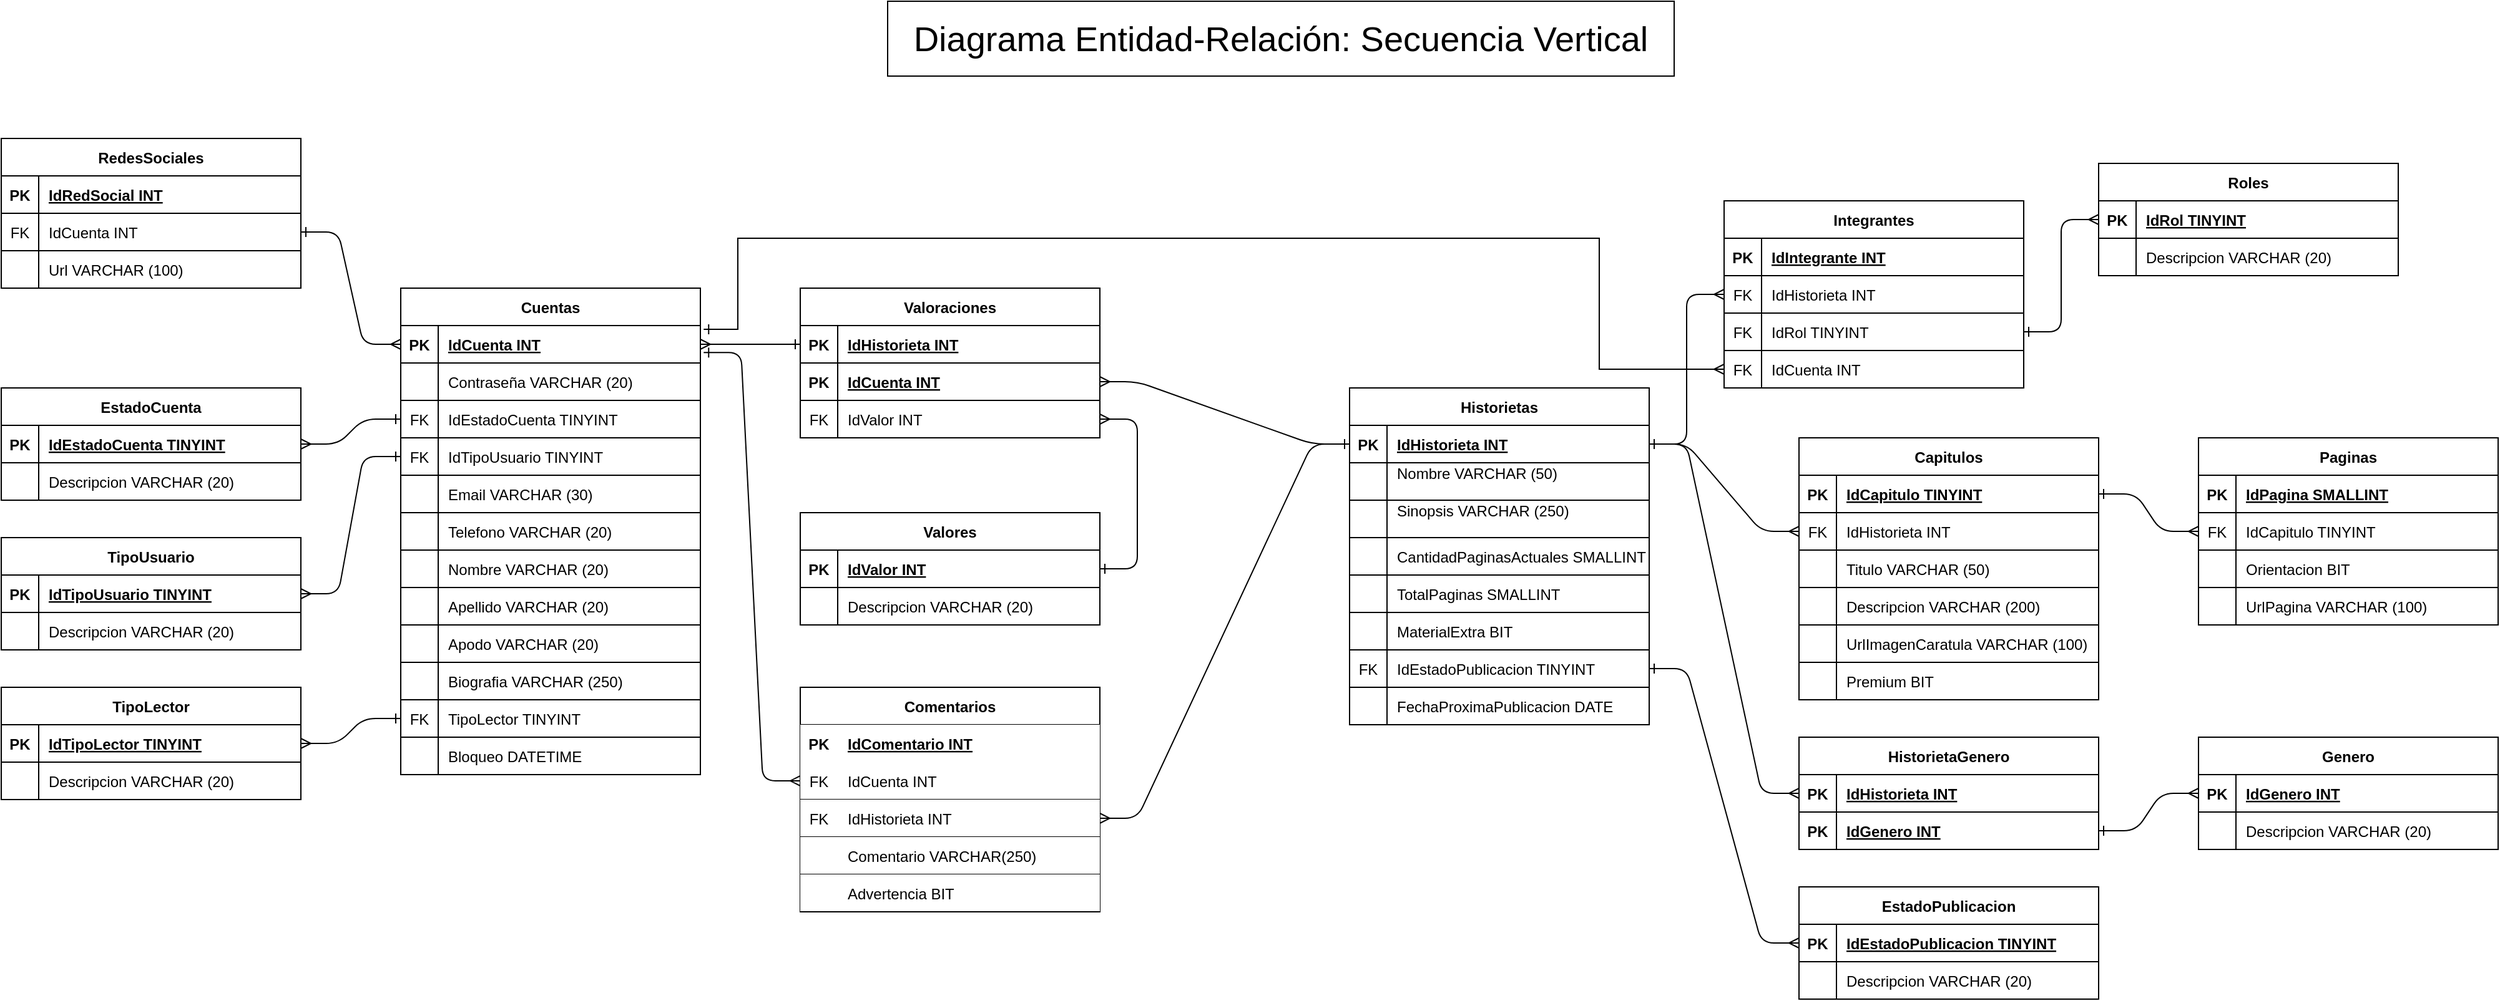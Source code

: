 <mxfile version="24.6.1" type="device">
  <diagram id="R2lEEEUBdFMjLlhIrx00" name="Page-1">
    <mxGraphModel dx="3217" dy="1383" grid="1" gridSize="10" guides="1" tooltips="1" connect="1" arrows="1" fold="1" page="1" pageScale="1" pageWidth="850" pageHeight="1100" math="0" shadow="0" extFonts="Permanent Marker^https://fonts.googleapis.com/css?family=Permanent+Marker">
      <root>
        <mxCell id="0" />
        <mxCell id="1" parent="0" />
        <mxCell id="C-vyLk0tnHw3VtMMgP7b-23" value="Historietas" style="shape=table;startSize=30;container=1;collapsible=1;childLayout=tableLayout;fixedRows=1;rowLines=0;fontStyle=1;align=center;resizeLast=1;" parent="1" vertex="1">
          <mxGeometry x="280" y="400" width="240" height="270" as="geometry" />
        </mxCell>
        <mxCell id="C-vyLk0tnHw3VtMMgP7b-24" value="" style="shape=partialRectangle;collapsible=0;dropTarget=0;pointerEvents=0;fillColor=none;points=[[0,0.5],[1,0.5]];portConstraint=eastwest;top=0;left=0;right=0;bottom=1;" parent="C-vyLk0tnHw3VtMMgP7b-23" vertex="1">
          <mxGeometry y="30" width="240" height="30" as="geometry" />
        </mxCell>
        <mxCell id="C-vyLk0tnHw3VtMMgP7b-25" value="PK" style="shape=partialRectangle;overflow=hidden;connectable=0;fillColor=none;top=0;left=0;bottom=0;right=0;fontStyle=1;" parent="C-vyLk0tnHw3VtMMgP7b-24" vertex="1">
          <mxGeometry width="30" height="30" as="geometry">
            <mxRectangle width="30" height="30" as="alternateBounds" />
          </mxGeometry>
        </mxCell>
        <mxCell id="C-vyLk0tnHw3VtMMgP7b-26" value="IdHistorieta INT" style="shape=partialRectangle;overflow=hidden;connectable=0;fillColor=none;top=0;left=0;bottom=0;right=0;align=left;spacingLeft=6;fontStyle=5;" parent="C-vyLk0tnHw3VtMMgP7b-24" vertex="1">
          <mxGeometry x="30" width="210" height="30" as="geometry">
            <mxRectangle width="210" height="30" as="alternateBounds" />
          </mxGeometry>
        </mxCell>
        <mxCell id="C-vyLk0tnHw3VtMMgP7b-27" value="" style="shape=partialRectangle;collapsible=0;dropTarget=0;pointerEvents=0;fillColor=none;points=[[0,0.5],[1,0.5]];portConstraint=eastwest;top=0;left=0;right=0;bottom=0;" parent="C-vyLk0tnHw3VtMMgP7b-23" vertex="1">
          <mxGeometry y="60" width="240" height="30" as="geometry" />
        </mxCell>
        <mxCell id="C-vyLk0tnHw3VtMMgP7b-28" value="" style="shape=partialRectangle;overflow=hidden;connectable=0;fillColor=none;top=0;left=0;bottom=1;right=0;" parent="C-vyLk0tnHw3VtMMgP7b-27" vertex="1">
          <mxGeometry width="30" height="30" as="geometry">
            <mxRectangle width="30" height="30" as="alternateBounds" />
          </mxGeometry>
        </mxCell>
        <mxCell id="C-vyLk0tnHw3VtMMgP7b-29" value="Nombre VARCHAR (50)&#xa;" style="shape=partialRectangle;overflow=hidden;connectable=0;fillColor=none;top=0;left=0;bottom=1;right=0;align=left;spacingLeft=6;" parent="C-vyLk0tnHw3VtMMgP7b-27" vertex="1">
          <mxGeometry x="30" width="210" height="30" as="geometry">
            <mxRectangle width="210" height="30" as="alternateBounds" />
          </mxGeometry>
        </mxCell>
        <mxCell id="YnSUOz3fdZHbVXF5SafC-5" value="" style="shape=partialRectangle;collapsible=0;dropTarget=0;pointerEvents=0;fillColor=none;points=[[0,0.5],[1,0.5]];portConstraint=eastwest;top=0;left=0;right=0;bottom=0;" parent="C-vyLk0tnHw3VtMMgP7b-23" vertex="1">
          <mxGeometry y="90" width="240" height="30" as="geometry" />
        </mxCell>
        <mxCell id="YnSUOz3fdZHbVXF5SafC-6" value="" style="shape=partialRectangle;overflow=hidden;connectable=0;fillColor=none;top=0;left=0;bottom=1;right=0;" parent="YnSUOz3fdZHbVXF5SafC-5" vertex="1">
          <mxGeometry width="30" height="30" as="geometry">
            <mxRectangle width="30" height="30" as="alternateBounds" />
          </mxGeometry>
        </mxCell>
        <mxCell id="YnSUOz3fdZHbVXF5SafC-7" value="Sinopsis VARCHAR (250)&#xa;" style="shape=partialRectangle;overflow=hidden;connectable=0;fillColor=none;top=0;left=0;bottom=1;right=0;align=left;spacingLeft=6;" parent="YnSUOz3fdZHbVXF5SafC-5" vertex="1">
          <mxGeometry x="30" width="210" height="30" as="geometry">
            <mxRectangle width="210" height="30" as="alternateBounds" />
          </mxGeometry>
        </mxCell>
        <mxCell id="YnSUOz3fdZHbVXF5SafC-8" value="" style="shape=partialRectangle;collapsible=0;dropTarget=0;pointerEvents=0;fillColor=none;points=[[0,0.5],[1,0.5]];portConstraint=eastwest;top=0;left=0;right=0;bottom=0;" parent="C-vyLk0tnHw3VtMMgP7b-23" vertex="1">
          <mxGeometry y="120" width="240" height="30" as="geometry" />
        </mxCell>
        <mxCell id="YnSUOz3fdZHbVXF5SafC-9" value="" style="shape=partialRectangle;overflow=hidden;connectable=0;fillColor=none;top=0;left=0;bottom=1;right=0;" parent="YnSUOz3fdZHbVXF5SafC-8" vertex="1">
          <mxGeometry width="30" height="30" as="geometry">
            <mxRectangle width="30" height="30" as="alternateBounds" />
          </mxGeometry>
        </mxCell>
        <mxCell id="YnSUOz3fdZHbVXF5SafC-10" value="CantidadPaginasActuales SMALLINT" style="shape=partialRectangle;overflow=hidden;connectable=0;fillColor=none;top=0;left=0;bottom=1;right=0;align=left;spacingLeft=6;" parent="YnSUOz3fdZHbVXF5SafC-8" vertex="1">
          <mxGeometry x="30" width="210" height="30" as="geometry">
            <mxRectangle width="210" height="30" as="alternateBounds" />
          </mxGeometry>
        </mxCell>
        <mxCell id="YnSUOz3fdZHbVXF5SafC-14" value="" style="shape=partialRectangle;collapsible=0;dropTarget=0;pointerEvents=0;fillColor=none;points=[[0,0.5],[1,0.5]];portConstraint=eastwest;top=0;left=0;right=0;bottom=0;" parent="C-vyLk0tnHw3VtMMgP7b-23" vertex="1">
          <mxGeometry y="150" width="240" height="30" as="geometry" />
        </mxCell>
        <mxCell id="YnSUOz3fdZHbVXF5SafC-15" value="" style="shape=partialRectangle;overflow=hidden;connectable=0;fillColor=none;top=0;left=0;bottom=1;right=0;" parent="YnSUOz3fdZHbVXF5SafC-14" vertex="1">
          <mxGeometry width="30" height="30" as="geometry">
            <mxRectangle width="30" height="30" as="alternateBounds" />
          </mxGeometry>
        </mxCell>
        <mxCell id="YnSUOz3fdZHbVXF5SafC-16" value="TotalPaginas SMALLINT" style="shape=partialRectangle;overflow=hidden;connectable=0;fillColor=none;top=0;left=0;bottom=1;right=0;align=left;spacingLeft=6;" parent="YnSUOz3fdZHbVXF5SafC-14" vertex="1">
          <mxGeometry x="30" width="210" height="30" as="geometry">
            <mxRectangle width="210" height="30" as="alternateBounds" />
          </mxGeometry>
        </mxCell>
        <mxCell id="YnSUOz3fdZHbVXF5SafC-17" value="" style="shape=partialRectangle;collapsible=0;dropTarget=0;pointerEvents=0;fillColor=none;points=[[0,0.5],[1,0.5]];portConstraint=eastwest;top=0;left=0;right=0;bottom=0;" parent="C-vyLk0tnHw3VtMMgP7b-23" vertex="1">
          <mxGeometry y="180" width="240" height="30" as="geometry" />
        </mxCell>
        <mxCell id="YnSUOz3fdZHbVXF5SafC-18" value="" style="shape=partialRectangle;overflow=hidden;connectable=0;fillColor=none;top=0;left=0;bottom=1;right=0;" parent="YnSUOz3fdZHbVXF5SafC-17" vertex="1">
          <mxGeometry width="30" height="30" as="geometry">
            <mxRectangle width="30" height="30" as="alternateBounds" />
          </mxGeometry>
        </mxCell>
        <mxCell id="YnSUOz3fdZHbVXF5SafC-19" value="MaterialExtra BIT" style="shape=partialRectangle;overflow=hidden;connectable=0;fillColor=none;top=0;left=0;bottom=1;right=0;align=left;spacingLeft=6;" parent="YnSUOz3fdZHbVXF5SafC-17" vertex="1">
          <mxGeometry x="30" width="210" height="30" as="geometry">
            <mxRectangle width="210" height="30" as="alternateBounds" />
          </mxGeometry>
        </mxCell>
        <mxCell id="YnSUOz3fdZHbVXF5SafC-20" value="" style="shape=partialRectangle;collapsible=0;dropTarget=0;pointerEvents=0;fillColor=none;points=[[0,0.5],[1,0.5]];portConstraint=eastwest;top=0;left=0;right=0;bottom=0;" parent="C-vyLk0tnHw3VtMMgP7b-23" vertex="1">
          <mxGeometry y="210" width="240" height="30" as="geometry" />
        </mxCell>
        <mxCell id="YnSUOz3fdZHbVXF5SafC-21" value="FK" style="shape=partialRectangle;overflow=hidden;connectable=0;fillColor=none;top=0;left=0;bottom=1;right=0;" parent="YnSUOz3fdZHbVXF5SafC-20" vertex="1">
          <mxGeometry width="30" height="30" as="geometry">
            <mxRectangle width="30" height="30" as="alternateBounds" />
          </mxGeometry>
        </mxCell>
        <mxCell id="YnSUOz3fdZHbVXF5SafC-22" value="IdEstadoPublicacion TINYINT" style="shape=partialRectangle;overflow=hidden;connectable=0;fillColor=none;top=0;left=0;bottom=1;right=0;align=left;spacingLeft=6;" parent="YnSUOz3fdZHbVXF5SafC-20" vertex="1">
          <mxGeometry x="30" width="210" height="30" as="geometry">
            <mxRectangle width="210" height="30" as="alternateBounds" />
          </mxGeometry>
        </mxCell>
        <mxCell id="YnSUOz3fdZHbVXF5SafC-23" value="" style="shape=partialRectangle;collapsible=0;dropTarget=0;pointerEvents=0;fillColor=none;points=[[0,0.5],[1,0.5]];portConstraint=eastwest;top=0;left=0;right=0;bottom=0;" parent="C-vyLk0tnHw3VtMMgP7b-23" vertex="1">
          <mxGeometry y="240" width="240" height="30" as="geometry" />
        </mxCell>
        <mxCell id="YnSUOz3fdZHbVXF5SafC-24" value="" style="shape=partialRectangle;overflow=hidden;connectable=0;fillColor=none;top=0;left=0;bottom=1;right=0;" parent="YnSUOz3fdZHbVXF5SafC-23" vertex="1">
          <mxGeometry width="30" height="30" as="geometry">
            <mxRectangle width="30" height="30" as="alternateBounds" />
          </mxGeometry>
        </mxCell>
        <mxCell id="YnSUOz3fdZHbVXF5SafC-25" value="FechaProximaPublicacion DATE" style="shape=partialRectangle;overflow=hidden;connectable=0;fillColor=none;top=0;left=0;bottom=1;right=0;align=left;spacingLeft=6;" parent="YnSUOz3fdZHbVXF5SafC-23" vertex="1">
          <mxGeometry x="30" width="210" height="30" as="geometry">
            <mxRectangle width="210" height="30" as="alternateBounds" />
          </mxGeometry>
        </mxCell>
        <mxCell id="YnSUOz3fdZHbVXF5SafC-26" value="Genero" style="shape=table;startSize=30;container=1;collapsible=1;childLayout=tableLayout;fixedRows=1;rowLines=0;fontStyle=1;align=center;resizeLast=1;" parent="1" vertex="1">
          <mxGeometry x="960" y="680" width="240" height="90" as="geometry" />
        </mxCell>
        <mxCell id="YnSUOz3fdZHbVXF5SafC-27" value="" style="shape=partialRectangle;collapsible=0;dropTarget=0;pointerEvents=0;fillColor=none;points=[[0,0.5],[1,0.5]];portConstraint=eastwest;top=0;left=0;right=0;bottom=1;" parent="YnSUOz3fdZHbVXF5SafC-26" vertex="1">
          <mxGeometry y="30" width="240" height="30" as="geometry" />
        </mxCell>
        <mxCell id="YnSUOz3fdZHbVXF5SafC-28" value="PK" style="shape=partialRectangle;overflow=hidden;connectable=0;fillColor=none;top=0;left=0;bottom=0;right=0;fontStyle=1;" parent="YnSUOz3fdZHbVXF5SafC-27" vertex="1">
          <mxGeometry width="30" height="30" as="geometry">
            <mxRectangle width="30" height="30" as="alternateBounds" />
          </mxGeometry>
        </mxCell>
        <mxCell id="YnSUOz3fdZHbVXF5SafC-29" value="IdGenero INT" style="shape=partialRectangle;overflow=hidden;connectable=0;fillColor=none;top=0;left=0;bottom=0;right=0;align=left;spacingLeft=6;fontStyle=5;" parent="YnSUOz3fdZHbVXF5SafC-27" vertex="1">
          <mxGeometry x="30" width="210" height="30" as="geometry">
            <mxRectangle width="210" height="30" as="alternateBounds" />
          </mxGeometry>
        </mxCell>
        <mxCell id="YnSUOz3fdZHbVXF5SafC-30" value="" style="shape=partialRectangle;collapsible=0;dropTarget=0;pointerEvents=0;fillColor=none;points=[[0,0.5],[1,0.5]];portConstraint=eastwest;top=0;left=0;right=0;bottom=0;" parent="YnSUOz3fdZHbVXF5SafC-26" vertex="1">
          <mxGeometry y="60" width="240" height="30" as="geometry" />
        </mxCell>
        <mxCell id="YnSUOz3fdZHbVXF5SafC-31" value="" style="shape=partialRectangle;overflow=hidden;connectable=0;fillColor=none;top=0;left=0;bottom=0;right=0;" parent="YnSUOz3fdZHbVXF5SafC-30" vertex="1">
          <mxGeometry width="30" height="30" as="geometry">
            <mxRectangle width="30" height="30" as="alternateBounds" />
          </mxGeometry>
        </mxCell>
        <mxCell id="YnSUOz3fdZHbVXF5SafC-32" value="Descripcion VARCHAR (20)" style="shape=partialRectangle;overflow=hidden;connectable=0;fillColor=none;top=0;left=0;bottom=0;right=0;align=left;spacingLeft=6;" parent="YnSUOz3fdZHbVXF5SafC-30" vertex="1">
          <mxGeometry x="30" width="210" height="30" as="geometry">
            <mxRectangle width="210" height="30" as="alternateBounds" />
          </mxGeometry>
        </mxCell>
        <mxCell id="YnSUOz3fdZHbVXF5SafC-47" value="" style="edgeStyle=entityRelationEdgeStyle;endArrow=ERmany;startArrow=ERone;endFill=0;startFill=0;" parent="1" source="C-vyLk0tnHw3VtMMgP7b-24" target="8u9ns7UyYgaGrtHyFOJM-2" edge="1">
          <mxGeometry width="100" height="100" relative="1" as="geometry">
            <mxPoint x="990" y="430" as="sourcePoint" />
            <mxPoint x="1010" y="640" as="targetPoint" />
          </mxGeometry>
        </mxCell>
        <mxCell id="YnSUOz3fdZHbVXF5SafC-48" value="EstadoPublicacion" style="shape=table;startSize=30;container=1;collapsible=1;childLayout=tableLayout;fixedRows=1;rowLines=0;fontStyle=1;align=center;resizeLast=1;" parent="1" vertex="1">
          <mxGeometry x="640" y="800" width="240" height="90" as="geometry" />
        </mxCell>
        <mxCell id="YnSUOz3fdZHbVXF5SafC-49" value="" style="shape=partialRectangle;collapsible=0;dropTarget=0;pointerEvents=0;fillColor=none;points=[[0,0.5],[1,0.5]];portConstraint=eastwest;top=0;left=0;right=0;bottom=1;" parent="YnSUOz3fdZHbVXF5SafC-48" vertex="1">
          <mxGeometry y="30" width="240" height="30" as="geometry" />
        </mxCell>
        <mxCell id="YnSUOz3fdZHbVXF5SafC-50" value="PK" style="shape=partialRectangle;overflow=hidden;connectable=0;fillColor=none;top=0;left=0;bottom=0;right=0;fontStyle=1;" parent="YnSUOz3fdZHbVXF5SafC-49" vertex="1">
          <mxGeometry width="30" height="30" as="geometry">
            <mxRectangle width="30" height="30" as="alternateBounds" />
          </mxGeometry>
        </mxCell>
        <mxCell id="YnSUOz3fdZHbVXF5SafC-51" value="IdEstadoPublicacion TINYINT" style="shape=partialRectangle;overflow=hidden;connectable=0;fillColor=none;top=0;left=0;bottom=0;right=0;align=left;spacingLeft=6;fontStyle=5;" parent="YnSUOz3fdZHbVXF5SafC-49" vertex="1">
          <mxGeometry x="30" width="210" height="30" as="geometry">
            <mxRectangle width="210" height="30" as="alternateBounds" />
          </mxGeometry>
        </mxCell>
        <mxCell id="YnSUOz3fdZHbVXF5SafC-52" value="" style="shape=partialRectangle;collapsible=0;dropTarget=0;pointerEvents=0;fillColor=none;points=[[0,0.5],[1,0.5]];portConstraint=eastwest;top=0;left=0;right=0;bottom=0;" parent="YnSUOz3fdZHbVXF5SafC-48" vertex="1">
          <mxGeometry y="60" width="240" height="30" as="geometry" />
        </mxCell>
        <mxCell id="YnSUOz3fdZHbVXF5SafC-53" value="" style="shape=partialRectangle;overflow=hidden;connectable=0;fillColor=none;top=0;left=0;bottom=0;right=0;" parent="YnSUOz3fdZHbVXF5SafC-52" vertex="1">
          <mxGeometry width="30" height="30" as="geometry">
            <mxRectangle width="30" height="30" as="alternateBounds" />
          </mxGeometry>
        </mxCell>
        <mxCell id="YnSUOz3fdZHbVXF5SafC-54" value="Descripcion VARCHAR (20)" style="shape=partialRectangle;overflow=hidden;connectable=0;fillColor=none;top=0;left=0;bottom=0;right=0;align=left;spacingLeft=6;" parent="YnSUOz3fdZHbVXF5SafC-52" vertex="1">
          <mxGeometry x="30" width="210" height="30" as="geometry">
            <mxRectangle width="210" height="30" as="alternateBounds" />
          </mxGeometry>
        </mxCell>
        <mxCell id="YnSUOz3fdZHbVXF5SafC-55" value="" style="edgeStyle=entityRelationEdgeStyle;endArrow=ERone;startArrow=ERmany;endFill=0;startFill=0;" parent="1" source="YnSUOz3fdZHbVXF5SafC-49" target="YnSUOz3fdZHbVXF5SafC-20" edge="1">
          <mxGeometry width="100" height="100" relative="1" as="geometry">
            <mxPoint x="1110" y="415" as="sourcePoint" />
            <mxPoint x="1110" y="655" as="targetPoint" />
          </mxGeometry>
        </mxCell>
        <mxCell id="YnSUOz3fdZHbVXF5SafC-60" value="Valoraciones" style="shape=table;startSize=30;container=1;collapsible=1;childLayout=tableLayout;fixedRows=1;rowLines=0;fontStyle=1;align=center;resizeLast=1;" parent="1" vertex="1">
          <mxGeometry x="-160" y="320" width="240" height="120" as="geometry" />
        </mxCell>
        <mxCell id="YnSUOz3fdZHbVXF5SafC-61" value="" style="shape=partialRectangle;collapsible=0;dropTarget=0;pointerEvents=0;fillColor=none;points=[[0,0.5],[1,0.5]];portConstraint=eastwest;top=0;left=0;right=0;bottom=1;" parent="YnSUOz3fdZHbVXF5SafC-60" vertex="1">
          <mxGeometry y="30" width="240" height="30" as="geometry" />
        </mxCell>
        <mxCell id="YnSUOz3fdZHbVXF5SafC-62" value="PK" style="shape=partialRectangle;overflow=hidden;connectable=0;fillColor=none;top=0;left=0;bottom=0;right=0;fontStyle=1;" parent="YnSUOz3fdZHbVXF5SafC-61" vertex="1">
          <mxGeometry width="30" height="30" as="geometry">
            <mxRectangle width="30" height="30" as="alternateBounds" />
          </mxGeometry>
        </mxCell>
        <mxCell id="YnSUOz3fdZHbVXF5SafC-63" value="IdHistorieta INT" style="shape=partialRectangle;overflow=hidden;connectable=0;fillColor=none;top=0;left=0;bottom=0;right=0;align=left;spacingLeft=6;fontStyle=5;" parent="YnSUOz3fdZHbVXF5SafC-61" vertex="1">
          <mxGeometry x="30" width="210" height="30" as="geometry">
            <mxRectangle width="210" height="30" as="alternateBounds" />
          </mxGeometry>
        </mxCell>
        <mxCell id="YnSUOz3fdZHbVXF5SafC-64" value="" style="shape=partialRectangle;collapsible=0;dropTarget=0;pointerEvents=0;fillColor=none;points=[[0,0.5],[1,0.5]];portConstraint=eastwest;top=0;left=0;right=0;bottom=0;" parent="YnSUOz3fdZHbVXF5SafC-60" vertex="1">
          <mxGeometry y="60" width="240" height="30" as="geometry" />
        </mxCell>
        <mxCell id="YnSUOz3fdZHbVXF5SafC-65" value="PK" style="shape=partialRectangle;overflow=hidden;connectable=0;fillColor=none;top=0;left=0;bottom=1;right=0;fontStyle=1" parent="YnSUOz3fdZHbVXF5SafC-64" vertex="1">
          <mxGeometry width="30" height="30" as="geometry">
            <mxRectangle width="30" height="30" as="alternateBounds" />
          </mxGeometry>
        </mxCell>
        <mxCell id="YnSUOz3fdZHbVXF5SafC-66" value="IdCuenta INT" style="shape=partialRectangle;overflow=hidden;connectable=0;fillColor=none;top=0;left=0;bottom=1;right=0;align=left;spacingLeft=6;fontStyle=5" parent="YnSUOz3fdZHbVXF5SafC-64" vertex="1">
          <mxGeometry x="30" width="210" height="30" as="geometry">
            <mxRectangle width="210" height="30" as="alternateBounds" />
          </mxGeometry>
        </mxCell>
        <mxCell id="YnSUOz3fdZHbVXF5SafC-70" value="" style="shape=partialRectangle;collapsible=0;dropTarget=0;pointerEvents=0;fillColor=none;points=[[0,0.5],[1,0.5]];portConstraint=eastwest;top=0;left=0;right=0;bottom=0;" parent="YnSUOz3fdZHbVXF5SafC-60" vertex="1">
          <mxGeometry y="90" width="240" height="30" as="geometry" />
        </mxCell>
        <mxCell id="YnSUOz3fdZHbVXF5SafC-71" value="FK" style="shape=partialRectangle;overflow=hidden;connectable=0;fillColor=none;top=0;left=0;bottom=1;right=0;" parent="YnSUOz3fdZHbVXF5SafC-70" vertex="1">
          <mxGeometry width="30" height="30" as="geometry">
            <mxRectangle width="30" height="30" as="alternateBounds" />
          </mxGeometry>
        </mxCell>
        <mxCell id="YnSUOz3fdZHbVXF5SafC-72" value="IdValor INT" style="shape=partialRectangle;overflow=hidden;connectable=0;fillColor=none;top=0;left=0;bottom=1;right=0;align=left;spacingLeft=6;" parent="YnSUOz3fdZHbVXF5SafC-70" vertex="1">
          <mxGeometry x="30" width="210" height="30" as="geometry">
            <mxRectangle width="210" height="30" as="alternateBounds" />
          </mxGeometry>
        </mxCell>
        <mxCell id="YnSUOz3fdZHbVXF5SafC-119" value="Capitulos" style="shape=table;startSize=30;container=1;collapsible=1;childLayout=tableLayout;fixedRows=1;rowLines=0;fontStyle=1;align=center;resizeLast=1;" parent="1" vertex="1">
          <mxGeometry x="640" y="440" width="240" height="210" as="geometry" />
        </mxCell>
        <mxCell id="YnSUOz3fdZHbVXF5SafC-120" value="" style="shape=partialRectangle;collapsible=0;dropTarget=0;pointerEvents=0;fillColor=none;points=[[0,0.5],[1,0.5]];portConstraint=eastwest;top=0;left=0;right=0;bottom=1;" parent="YnSUOz3fdZHbVXF5SafC-119" vertex="1">
          <mxGeometry y="30" width="240" height="30" as="geometry" />
        </mxCell>
        <mxCell id="YnSUOz3fdZHbVXF5SafC-121" value="PK" style="shape=partialRectangle;overflow=hidden;connectable=0;fillColor=none;top=0;left=0;bottom=0;right=0;fontStyle=1;" parent="YnSUOz3fdZHbVXF5SafC-120" vertex="1">
          <mxGeometry width="30" height="30" as="geometry">
            <mxRectangle width="30" height="30" as="alternateBounds" />
          </mxGeometry>
        </mxCell>
        <mxCell id="YnSUOz3fdZHbVXF5SafC-122" value="IdCapitulo TINYINT" style="shape=partialRectangle;overflow=hidden;connectable=0;fillColor=none;top=0;left=0;bottom=0;right=0;align=left;spacingLeft=6;fontStyle=5;" parent="YnSUOz3fdZHbVXF5SafC-120" vertex="1">
          <mxGeometry x="30" width="210" height="30" as="geometry">
            <mxRectangle width="210" height="30" as="alternateBounds" />
          </mxGeometry>
        </mxCell>
        <mxCell id="YnSUOz3fdZHbVXF5SafC-123" value="" style="shape=partialRectangle;collapsible=0;dropTarget=0;pointerEvents=0;fillColor=none;points=[[0,0.5],[1,0.5]];portConstraint=eastwest;top=0;left=0;right=0;bottom=0;" parent="YnSUOz3fdZHbVXF5SafC-119" vertex="1">
          <mxGeometry y="60" width="240" height="30" as="geometry" />
        </mxCell>
        <mxCell id="YnSUOz3fdZHbVXF5SafC-124" value="FK" style="shape=partialRectangle;overflow=hidden;connectable=0;fillColor=none;top=0;left=0;bottom=1;right=0;" parent="YnSUOz3fdZHbVXF5SafC-123" vertex="1">
          <mxGeometry width="30" height="30" as="geometry">
            <mxRectangle width="30" height="30" as="alternateBounds" />
          </mxGeometry>
        </mxCell>
        <mxCell id="YnSUOz3fdZHbVXF5SafC-125" value="IdHistorieta INT" style="shape=partialRectangle;overflow=hidden;connectable=0;fillColor=none;top=0;left=0;bottom=1;right=0;align=left;spacingLeft=6;" parent="YnSUOz3fdZHbVXF5SafC-123" vertex="1">
          <mxGeometry x="30" width="210" height="30" as="geometry">
            <mxRectangle width="210" height="30" as="alternateBounds" />
          </mxGeometry>
        </mxCell>
        <mxCell id="YnSUOz3fdZHbVXF5SafC-127" value="" style="shape=partialRectangle;collapsible=0;dropTarget=0;pointerEvents=0;fillColor=none;points=[[0,0.5],[1,0.5]];portConstraint=eastwest;top=0;left=0;right=0;bottom=0;" parent="YnSUOz3fdZHbVXF5SafC-119" vertex="1">
          <mxGeometry y="90" width="240" height="30" as="geometry" />
        </mxCell>
        <mxCell id="YnSUOz3fdZHbVXF5SafC-128" value="" style="shape=partialRectangle;overflow=hidden;connectable=0;fillColor=none;top=0;left=0;bottom=1;right=0;" parent="YnSUOz3fdZHbVXF5SafC-127" vertex="1">
          <mxGeometry width="30" height="30" as="geometry">
            <mxRectangle width="30" height="30" as="alternateBounds" />
          </mxGeometry>
        </mxCell>
        <mxCell id="YnSUOz3fdZHbVXF5SafC-129" value="Titulo VARCHAR (50)" style="shape=partialRectangle;overflow=hidden;connectable=0;fillColor=none;top=0;left=0;bottom=1;right=0;align=left;spacingLeft=6;" parent="YnSUOz3fdZHbVXF5SafC-127" vertex="1">
          <mxGeometry x="30" width="210" height="30" as="geometry">
            <mxRectangle width="210" height="30" as="alternateBounds" />
          </mxGeometry>
        </mxCell>
        <mxCell id="YnSUOz3fdZHbVXF5SafC-130" value="" style="shape=partialRectangle;collapsible=0;dropTarget=0;pointerEvents=0;fillColor=none;points=[[0,0.5],[1,0.5]];portConstraint=eastwest;top=0;left=0;right=0;bottom=0;" parent="YnSUOz3fdZHbVXF5SafC-119" vertex="1">
          <mxGeometry y="120" width="240" height="30" as="geometry" />
        </mxCell>
        <mxCell id="YnSUOz3fdZHbVXF5SafC-131" value="" style="shape=partialRectangle;overflow=hidden;connectable=0;fillColor=none;top=0;left=0;bottom=1;right=0;" parent="YnSUOz3fdZHbVXF5SafC-130" vertex="1">
          <mxGeometry width="30" height="30" as="geometry">
            <mxRectangle width="30" height="30" as="alternateBounds" />
          </mxGeometry>
        </mxCell>
        <mxCell id="YnSUOz3fdZHbVXF5SafC-132" value="Descripcion VARCHAR (200)" style="shape=partialRectangle;overflow=hidden;connectable=0;fillColor=none;top=0;left=0;bottom=1;right=0;align=left;spacingLeft=6;" parent="YnSUOz3fdZHbVXF5SafC-130" vertex="1">
          <mxGeometry x="30" width="210" height="30" as="geometry">
            <mxRectangle width="210" height="30" as="alternateBounds" />
          </mxGeometry>
        </mxCell>
        <mxCell id="YnSUOz3fdZHbVXF5SafC-133" value="" style="shape=partialRectangle;collapsible=0;dropTarget=0;pointerEvents=0;fillColor=none;points=[[0,0.5],[1,0.5]];portConstraint=eastwest;top=0;left=0;right=0;bottom=0;" parent="YnSUOz3fdZHbVXF5SafC-119" vertex="1">
          <mxGeometry y="150" width="240" height="30" as="geometry" />
        </mxCell>
        <mxCell id="YnSUOz3fdZHbVXF5SafC-134" value="" style="shape=partialRectangle;overflow=hidden;connectable=0;fillColor=none;top=0;left=0;bottom=1;right=0;" parent="YnSUOz3fdZHbVXF5SafC-133" vertex="1">
          <mxGeometry width="30" height="30" as="geometry">
            <mxRectangle width="30" height="30" as="alternateBounds" />
          </mxGeometry>
        </mxCell>
        <mxCell id="YnSUOz3fdZHbVXF5SafC-135" value="UrlImagenCaratula VARCHAR (100)" style="shape=partialRectangle;overflow=hidden;connectable=0;fillColor=none;top=0;left=0;bottom=1;right=0;align=left;spacingLeft=6;" parent="YnSUOz3fdZHbVXF5SafC-133" vertex="1">
          <mxGeometry x="30" width="210" height="30" as="geometry">
            <mxRectangle width="210" height="30" as="alternateBounds" />
          </mxGeometry>
        </mxCell>
        <mxCell id="YnSUOz3fdZHbVXF5SafC-152" value="" style="shape=partialRectangle;collapsible=0;dropTarget=0;pointerEvents=0;fillColor=none;points=[[0,0.5],[1,0.5]];portConstraint=eastwest;top=0;left=0;right=0;bottom=0;" parent="YnSUOz3fdZHbVXF5SafC-119" vertex="1">
          <mxGeometry y="180" width="240" height="30" as="geometry" />
        </mxCell>
        <mxCell id="YnSUOz3fdZHbVXF5SafC-153" value="" style="shape=partialRectangle;overflow=hidden;connectable=0;fillColor=none;top=0;left=0;bottom=1;right=0;" parent="YnSUOz3fdZHbVXF5SafC-152" vertex="1">
          <mxGeometry width="30" height="30" as="geometry">
            <mxRectangle width="30" height="30" as="alternateBounds" />
          </mxGeometry>
        </mxCell>
        <mxCell id="YnSUOz3fdZHbVXF5SafC-154" value="Premium BIT" style="shape=partialRectangle;overflow=hidden;connectable=0;fillColor=none;top=0;left=0;bottom=1;right=0;align=left;spacingLeft=6;" parent="YnSUOz3fdZHbVXF5SafC-152" vertex="1">
          <mxGeometry x="30" width="210" height="30" as="geometry">
            <mxRectangle width="210" height="30" as="alternateBounds" />
          </mxGeometry>
        </mxCell>
        <mxCell id="YnSUOz3fdZHbVXF5SafC-126" value="" style="edgeStyle=entityRelationEdgeStyle;endArrow=ERone;startArrow=ERmany;endFill=0;startFill=0;" parent="1" source="YnSUOz3fdZHbVXF5SafC-123" target="C-vyLk0tnHw3VtMMgP7b-24" edge="1">
          <mxGeometry width="100" height="100" relative="1" as="geometry">
            <mxPoint x="1030" y="960" as="sourcePoint" />
            <mxPoint x="950" y="930" as="targetPoint" />
          </mxGeometry>
        </mxCell>
        <mxCell id="YnSUOz3fdZHbVXF5SafC-136" value="Paginas" style="shape=table;startSize=30;container=1;collapsible=1;childLayout=tableLayout;fixedRows=1;rowLines=0;fontStyle=1;align=center;resizeLast=1;" parent="1" vertex="1">
          <mxGeometry x="960" y="440" width="240" height="150" as="geometry" />
        </mxCell>
        <mxCell id="YnSUOz3fdZHbVXF5SafC-137" value="" style="shape=partialRectangle;collapsible=0;dropTarget=0;pointerEvents=0;fillColor=none;points=[[0,0.5],[1,0.5]];portConstraint=eastwest;top=0;left=0;right=0;bottom=1;" parent="YnSUOz3fdZHbVXF5SafC-136" vertex="1">
          <mxGeometry y="30" width="240" height="30" as="geometry" />
        </mxCell>
        <mxCell id="YnSUOz3fdZHbVXF5SafC-138" value="PK" style="shape=partialRectangle;overflow=hidden;connectable=0;fillColor=none;top=0;left=0;bottom=0;right=0;fontStyle=1;" parent="YnSUOz3fdZHbVXF5SafC-137" vertex="1">
          <mxGeometry width="30" height="30" as="geometry">
            <mxRectangle width="30" height="30" as="alternateBounds" />
          </mxGeometry>
        </mxCell>
        <mxCell id="YnSUOz3fdZHbVXF5SafC-139" value="IdPagina SMALLINT" style="shape=partialRectangle;overflow=hidden;connectable=0;fillColor=none;top=0;left=0;bottom=0;right=0;align=left;spacingLeft=6;fontStyle=5;" parent="YnSUOz3fdZHbVXF5SafC-137" vertex="1">
          <mxGeometry x="30" width="210" height="30" as="geometry">
            <mxRectangle width="210" height="30" as="alternateBounds" />
          </mxGeometry>
        </mxCell>
        <mxCell id="YnSUOz3fdZHbVXF5SafC-140" value="" style="shape=partialRectangle;collapsible=0;dropTarget=0;pointerEvents=0;fillColor=none;points=[[0,0.5],[1,0.5]];portConstraint=eastwest;top=0;left=0;right=0;bottom=0;" parent="YnSUOz3fdZHbVXF5SafC-136" vertex="1">
          <mxGeometry y="60" width="240" height="30" as="geometry" />
        </mxCell>
        <mxCell id="YnSUOz3fdZHbVXF5SafC-141" value="FK" style="shape=partialRectangle;overflow=hidden;connectable=0;fillColor=none;top=0;left=0;bottom=1;right=0;" parent="YnSUOz3fdZHbVXF5SafC-140" vertex="1">
          <mxGeometry width="30" height="30" as="geometry">
            <mxRectangle width="30" height="30" as="alternateBounds" />
          </mxGeometry>
        </mxCell>
        <mxCell id="YnSUOz3fdZHbVXF5SafC-142" value="IdCapitulo TINYINT" style="shape=partialRectangle;overflow=hidden;connectable=0;fillColor=none;top=0;left=0;bottom=1;right=0;align=left;spacingLeft=6;" parent="YnSUOz3fdZHbVXF5SafC-140" vertex="1">
          <mxGeometry x="30" width="210" height="30" as="geometry">
            <mxRectangle width="210" height="30" as="alternateBounds" />
          </mxGeometry>
        </mxCell>
        <mxCell id="YnSUOz3fdZHbVXF5SafC-143" value="" style="shape=partialRectangle;collapsible=0;dropTarget=0;pointerEvents=0;fillColor=none;points=[[0,0.5],[1,0.5]];portConstraint=eastwest;top=0;left=0;right=0;bottom=0;" parent="YnSUOz3fdZHbVXF5SafC-136" vertex="1">
          <mxGeometry y="90" width="240" height="30" as="geometry" />
        </mxCell>
        <mxCell id="YnSUOz3fdZHbVXF5SafC-144" value="" style="shape=partialRectangle;overflow=hidden;connectable=0;fillColor=none;top=0;left=0;bottom=1;right=0;" parent="YnSUOz3fdZHbVXF5SafC-143" vertex="1">
          <mxGeometry width="30" height="30" as="geometry">
            <mxRectangle width="30" height="30" as="alternateBounds" />
          </mxGeometry>
        </mxCell>
        <mxCell id="YnSUOz3fdZHbVXF5SafC-145" value="Orientacion BIT" style="shape=partialRectangle;overflow=hidden;connectable=0;fillColor=none;top=0;left=0;bottom=1;right=0;align=left;spacingLeft=6;" parent="YnSUOz3fdZHbVXF5SafC-143" vertex="1">
          <mxGeometry x="30" width="210" height="30" as="geometry">
            <mxRectangle width="210" height="30" as="alternateBounds" />
          </mxGeometry>
        </mxCell>
        <mxCell id="YnSUOz3fdZHbVXF5SafC-146" value="" style="shape=partialRectangle;collapsible=0;dropTarget=0;pointerEvents=0;fillColor=none;points=[[0,0.5],[1,0.5]];portConstraint=eastwest;top=0;left=0;right=0;bottom=0;" parent="YnSUOz3fdZHbVXF5SafC-136" vertex="1">
          <mxGeometry y="120" width="240" height="30" as="geometry" />
        </mxCell>
        <mxCell id="YnSUOz3fdZHbVXF5SafC-147" value="" style="shape=partialRectangle;overflow=hidden;connectable=0;fillColor=none;top=0;left=0;bottom=1;right=0;" parent="YnSUOz3fdZHbVXF5SafC-146" vertex="1">
          <mxGeometry width="30" height="30" as="geometry">
            <mxRectangle width="30" height="30" as="alternateBounds" />
          </mxGeometry>
        </mxCell>
        <mxCell id="YnSUOz3fdZHbVXF5SafC-148" value="UrlPagina VARCHAR (100)" style="shape=partialRectangle;overflow=hidden;connectable=0;fillColor=none;top=0;left=0;bottom=1;right=0;align=left;spacingLeft=6;" parent="YnSUOz3fdZHbVXF5SafC-146" vertex="1">
          <mxGeometry x="30" width="210" height="30" as="geometry">
            <mxRectangle width="210" height="30" as="alternateBounds" />
          </mxGeometry>
        </mxCell>
        <mxCell id="YnSUOz3fdZHbVXF5SafC-155" value="" style="edgeStyle=entityRelationEdgeStyle;endArrow=ERone;startArrow=ERmany;endFill=0;startFill=0;" parent="1" source="YnSUOz3fdZHbVXF5SafC-140" target="YnSUOz3fdZHbVXF5SafC-120" edge="1">
          <mxGeometry width="100" height="100" relative="1" as="geometry">
            <mxPoint x="1410" y="470" as="sourcePoint" />
            <mxPoint x="1330" y="560" as="targetPoint" />
          </mxGeometry>
        </mxCell>
        <mxCell id="YnSUOz3fdZHbVXF5SafC-156" value="Cuentas" style="shape=table;startSize=30;container=1;collapsible=1;childLayout=tableLayout;fixedRows=1;rowLines=0;fontStyle=1;align=center;resizeLast=1;" parent="1" vertex="1">
          <mxGeometry x="-480" y="320" width="240" height="390" as="geometry" />
        </mxCell>
        <mxCell id="YnSUOz3fdZHbVXF5SafC-157" value="" style="shape=partialRectangle;collapsible=0;dropTarget=0;pointerEvents=0;fillColor=none;points=[[0,0.5],[1,0.5]];portConstraint=eastwest;top=0;left=0;right=0;bottom=1;" parent="YnSUOz3fdZHbVXF5SafC-156" vertex="1">
          <mxGeometry y="30" width="240" height="30" as="geometry" />
        </mxCell>
        <mxCell id="YnSUOz3fdZHbVXF5SafC-158" value="PK" style="shape=partialRectangle;overflow=hidden;connectable=0;fillColor=none;top=0;left=0;bottom=0;right=0;fontStyle=1;" parent="YnSUOz3fdZHbVXF5SafC-157" vertex="1">
          <mxGeometry width="30" height="30" as="geometry">
            <mxRectangle width="30" height="30" as="alternateBounds" />
          </mxGeometry>
        </mxCell>
        <mxCell id="YnSUOz3fdZHbVXF5SafC-159" value="IdCuenta INT" style="shape=partialRectangle;overflow=hidden;connectable=0;fillColor=none;top=0;left=0;bottom=0;right=0;align=left;spacingLeft=6;fontStyle=5;" parent="YnSUOz3fdZHbVXF5SafC-157" vertex="1">
          <mxGeometry x="30" width="210" height="30" as="geometry">
            <mxRectangle width="210" height="30" as="alternateBounds" />
          </mxGeometry>
        </mxCell>
        <mxCell id="YnSUOz3fdZHbVXF5SafC-160" value="" style="shape=partialRectangle;collapsible=0;dropTarget=0;pointerEvents=0;fillColor=none;points=[[0,0.5],[1,0.5]];portConstraint=eastwest;top=0;left=0;right=0;bottom=0;" parent="YnSUOz3fdZHbVXF5SafC-156" vertex="1">
          <mxGeometry y="60" width="240" height="30" as="geometry" />
        </mxCell>
        <mxCell id="YnSUOz3fdZHbVXF5SafC-161" value="" style="shape=partialRectangle;overflow=hidden;connectable=0;fillColor=none;top=0;left=0;bottom=1;right=0;" parent="YnSUOz3fdZHbVXF5SafC-160" vertex="1">
          <mxGeometry width="30" height="30" as="geometry">
            <mxRectangle width="30" height="30" as="alternateBounds" />
          </mxGeometry>
        </mxCell>
        <mxCell id="YnSUOz3fdZHbVXF5SafC-162" value="Contraseña VARCHAR (20)" style="shape=partialRectangle;overflow=hidden;connectable=0;fillColor=none;top=0;left=0;bottom=1;right=0;align=left;spacingLeft=6;" parent="YnSUOz3fdZHbVXF5SafC-160" vertex="1">
          <mxGeometry x="30" width="210" height="30" as="geometry">
            <mxRectangle width="210" height="30" as="alternateBounds" />
          </mxGeometry>
        </mxCell>
        <mxCell id="YnSUOz3fdZHbVXF5SafC-163" value="" style="shape=partialRectangle;collapsible=0;dropTarget=0;pointerEvents=0;fillColor=none;points=[[0,0.5],[1,0.5]];portConstraint=eastwest;top=0;left=0;right=0;bottom=0;" parent="YnSUOz3fdZHbVXF5SafC-156" vertex="1">
          <mxGeometry y="90" width="240" height="30" as="geometry" />
        </mxCell>
        <mxCell id="YnSUOz3fdZHbVXF5SafC-164" value="FK" style="shape=partialRectangle;overflow=hidden;connectable=0;fillColor=none;top=0;left=0;bottom=1;right=0;" parent="YnSUOz3fdZHbVXF5SafC-163" vertex="1">
          <mxGeometry width="30" height="30" as="geometry">
            <mxRectangle width="30" height="30" as="alternateBounds" />
          </mxGeometry>
        </mxCell>
        <mxCell id="YnSUOz3fdZHbVXF5SafC-165" value="IdEstadoCuenta TINYINT" style="shape=partialRectangle;overflow=hidden;connectable=0;fillColor=none;top=0;left=0;bottom=1;right=0;align=left;spacingLeft=6;" parent="YnSUOz3fdZHbVXF5SafC-163" vertex="1">
          <mxGeometry x="30" width="210" height="30" as="geometry">
            <mxRectangle width="210" height="30" as="alternateBounds" />
          </mxGeometry>
        </mxCell>
        <mxCell id="YnSUOz3fdZHbVXF5SafC-176" value="" style="shape=partialRectangle;collapsible=0;dropTarget=0;pointerEvents=0;fillColor=none;points=[[0,0.5],[1,0.5]];portConstraint=eastwest;top=0;left=0;right=0;bottom=0;" parent="YnSUOz3fdZHbVXF5SafC-156" vertex="1">
          <mxGeometry y="120" width="240" height="30" as="geometry" />
        </mxCell>
        <mxCell id="YnSUOz3fdZHbVXF5SafC-177" value="FK" style="shape=partialRectangle;overflow=hidden;connectable=0;fillColor=none;top=0;left=0;bottom=1;right=0;" parent="YnSUOz3fdZHbVXF5SafC-176" vertex="1">
          <mxGeometry width="30" height="30" as="geometry">
            <mxRectangle width="30" height="30" as="alternateBounds" />
          </mxGeometry>
        </mxCell>
        <mxCell id="YnSUOz3fdZHbVXF5SafC-178" value="IdTipoUsuario TINYINT" style="shape=partialRectangle;overflow=hidden;connectable=0;fillColor=none;top=0;left=0;bottom=1;right=0;align=left;spacingLeft=6;" parent="YnSUOz3fdZHbVXF5SafC-176" vertex="1">
          <mxGeometry x="30" width="210" height="30" as="geometry">
            <mxRectangle width="210" height="30" as="alternateBounds" />
          </mxGeometry>
        </mxCell>
        <mxCell id="YnSUOz3fdZHbVXF5SafC-179" value="" style="shape=partialRectangle;collapsible=0;dropTarget=0;pointerEvents=0;fillColor=none;points=[[0,0.5],[1,0.5]];portConstraint=eastwest;top=0;left=0;right=0;bottom=0;" parent="YnSUOz3fdZHbVXF5SafC-156" vertex="1">
          <mxGeometry y="150" width="240" height="30" as="geometry" />
        </mxCell>
        <mxCell id="YnSUOz3fdZHbVXF5SafC-180" value="" style="shape=partialRectangle;overflow=hidden;connectable=0;fillColor=none;top=0;left=0;bottom=1;right=0;" parent="YnSUOz3fdZHbVXF5SafC-179" vertex="1">
          <mxGeometry width="30" height="30" as="geometry">
            <mxRectangle width="30" height="30" as="alternateBounds" />
          </mxGeometry>
        </mxCell>
        <mxCell id="YnSUOz3fdZHbVXF5SafC-181" value="Email VARCHAR (30)" style="shape=partialRectangle;overflow=hidden;connectable=0;fillColor=none;top=0;left=0;bottom=1;right=0;align=left;spacingLeft=6;" parent="YnSUOz3fdZHbVXF5SafC-179" vertex="1">
          <mxGeometry x="30" width="210" height="30" as="geometry">
            <mxRectangle width="210" height="30" as="alternateBounds" />
          </mxGeometry>
        </mxCell>
        <mxCell id="YnSUOz3fdZHbVXF5SafC-182" value="" style="shape=partialRectangle;collapsible=0;dropTarget=0;pointerEvents=0;fillColor=none;points=[[0,0.5],[1,0.5]];portConstraint=eastwest;top=0;left=0;right=0;bottom=0;" parent="YnSUOz3fdZHbVXF5SafC-156" vertex="1">
          <mxGeometry y="180" width="240" height="30" as="geometry" />
        </mxCell>
        <mxCell id="YnSUOz3fdZHbVXF5SafC-183" value="" style="shape=partialRectangle;overflow=hidden;connectable=0;fillColor=none;top=0;left=0;bottom=1;right=0;" parent="YnSUOz3fdZHbVXF5SafC-182" vertex="1">
          <mxGeometry width="30" height="30" as="geometry">
            <mxRectangle width="30" height="30" as="alternateBounds" />
          </mxGeometry>
        </mxCell>
        <mxCell id="YnSUOz3fdZHbVXF5SafC-184" value="Telefono VARCHAR (20)" style="shape=partialRectangle;overflow=hidden;connectable=0;fillColor=none;top=0;left=0;bottom=1;right=0;align=left;spacingLeft=6;" parent="YnSUOz3fdZHbVXF5SafC-182" vertex="1">
          <mxGeometry x="30" width="210" height="30" as="geometry">
            <mxRectangle width="210" height="30" as="alternateBounds" />
          </mxGeometry>
        </mxCell>
        <mxCell id="YnSUOz3fdZHbVXF5SafC-208" value="" style="shape=partialRectangle;collapsible=0;dropTarget=0;pointerEvents=0;fillColor=none;points=[[0,0.5],[1,0.5]];portConstraint=eastwest;top=0;left=0;right=0;bottom=0;" parent="YnSUOz3fdZHbVXF5SafC-156" vertex="1">
          <mxGeometry y="210" width="240" height="30" as="geometry" />
        </mxCell>
        <mxCell id="YnSUOz3fdZHbVXF5SafC-209" value="" style="shape=partialRectangle;overflow=hidden;connectable=0;fillColor=none;top=0;left=0;bottom=1;right=0;" parent="YnSUOz3fdZHbVXF5SafC-208" vertex="1">
          <mxGeometry width="30" height="30" as="geometry">
            <mxRectangle width="30" height="30" as="alternateBounds" />
          </mxGeometry>
        </mxCell>
        <mxCell id="YnSUOz3fdZHbVXF5SafC-210" value="Nombre VARCHAR (20)" style="shape=partialRectangle;overflow=hidden;connectable=0;fillColor=none;top=0;left=0;bottom=1;right=0;align=left;spacingLeft=6;" parent="YnSUOz3fdZHbVXF5SafC-208" vertex="1">
          <mxGeometry x="30" width="210" height="30" as="geometry">
            <mxRectangle width="210" height="30" as="alternateBounds" />
          </mxGeometry>
        </mxCell>
        <mxCell id="YnSUOz3fdZHbVXF5SafC-211" value="" style="shape=partialRectangle;collapsible=0;dropTarget=0;pointerEvents=0;fillColor=none;points=[[0,0.5],[1,0.5]];portConstraint=eastwest;top=0;left=0;right=0;bottom=0;" parent="YnSUOz3fdZHbVXF5SafC-156" vertex="1">
          <mxGeometry y="240" width="240" height="30" as="geometry" />
        </mxCell>
        <mxCell id="YnSUOz3fdZHbVXF5SafC-212" value="" style="shape=partialRectangle;overflow=hidden;connectable=0;fillColor=none;top=0;left=0;bottom=1;right=0;" parent="YnSUOz3fdZHbVXF5SafC-211" vertex="1">
          <mxGeometry width="30" height="30" as="geometry">
            <mxRectangle width="30" height="30" as="alternateBounds" />
          </mxGeometry>
        </mxCell>
        <mxCell id="YnSUOz3fdZHbVXF5SafC-213" value="Apellido VARCHAR (20)" style="shape=partialRectangle;overflow=hidden;connectable=0;fillColor=none;top=0;left=0;bottom=1;right=0;align=left;spacingLeft=6;" parent="YnSUOz3fdZHbVXF5SafC-211" vertex="1">
          <mxGeometry x="30" width="210" height="30" as="geometry">
            <mxRectangle width="210" height="30" as="alternateBounds" />
          </mxGeometry>
        </mxCell>
        <mxCell id="YnSUOz3fdZHbVXF5SafC-214" value="" style="shape=partialRectangle;collapsible=0;dropTarget=0;pointerEvents=0;fillColor=none;points=[[0,0.5],[1,0.5]];portConstraint=eastwest;top=0;left=0;right=0;bottom=0;" parent="YnSUOz3fdZHbVXF5SafC-156" vertex="1">
          <mxGeometry y="270" width="240" height="30" as="geometry" />
        </mxCell>
        <mxCell id="YnSUOz3fdZHbVXF5SafC-215" value="" style="shape=partialRectangle;overflow=hidden;connectable=0;fillColor=none;top=0;left=0;bottom=1;right=0;" parent="YnSUOz3fdZHbVXF5SafC-214" vertex="1">
          <mxGeometry width="30" height="30" as="geometry">
            <mxRectangle width="30" height="30" as="alternateBounds" />
          </mxGeometry>
        </mxCell>
        <mxCell id="YnSUOz3fdZHbVXF5SafC-216" value="Apodo VARCHAR (20)" style="shape=partialRectangle;overflow=hidden;connectable=0;fillColor=none;top=0;left=0;bottom=1;right=0;align=left;spacingLeft=6;" parent="YnSUOz3fdZHbVXF5SafC-214" vertex="1">
          <mxGeometry x="30" width="210" height="30" as="geometry">
            <mxRectangle width="210" height="30" as="alternateBounds" />
          </mxGeometry>
        </mxCell>
        <mxCell id="YnSUOz3fdZHbVXF5SafC-217" value="" style="shape=partialRectangle;collapsible=0;dropTarget=0;pointerEvents=0;fillColor=none;points=[[0,0.5],[1,0.5]];portConstraint=eastwest;top=0;left=0;right=0;bottom=0;" parent="YnSUOz3fdZHbVXF5SafC-156" vertex="1">
          <mxGeometry y="300" width="240" height="30" as="geometry" />
        </mxCell>
        <mxCell id="YnSUOz3fdZHbVXF5SafC-218" value="" style="shape=partialRectangle;overflow=hidden;connectable=0;fillColor=none;top=0;left=0;bottom=1;right=0;" parent="YnSUOz3fdZHbVXF5SafC-217" vertex="1">
          <mxGeometry width="30" height="30" as="geometry">
            <mxRectangle width="30" height="30" as="alternateBounds" />
          </mxGeometry>
        </mxCell>
        <mxCell id="YnSUOz3fdZHbVXF5SafC-219" value="Biografia VARCHAR (250)" style="shape=partialRectangle;overflow=hidden;connectable=0;fillColor=none;top=0;left=0;bottom=1;right=0;align=left;spacingLeft=6;" parent="YnSUOz3fdZHbVXF5SafC-217" vertex="1">
          <mxGeometry x="30" width="210" height="30" as="geometry">
            <mxRectangle width="210" height="30" as="alternateBounds" />
          </mxGeometry>
        </mxCell>
        <mxCell id="YnSUOz3fdZHbVXF5SafC-220" value="" style="shape=partialRectangle;collapsible=0;dropTarget=0;pointerEvents=0;fillColor=none;points=[[0,0.5],[1,0.5]];portConstraint=eastwest;top=0;left=0;right=0;bottom=0;" parent="YnSUOz3fdZHbVXF5SafC-156" vertex="1">
          <mxGeometry y="330" width="240" height="30" as="geometry" />
        </mxCell>
        <mxCell id="YnSUOz3fdZHbVXF5SafC-221" value="FK" style="shape=partialRectangle;overflow=hidden;connectable=0;fillColor=none;top=0;left=0;bottom=1;right=0;" parent="YnSUOz3fdZHbVXF5SafC-220" vertex="1">
          <mxGeometry width="30" height="30" as="geometry">
            <mxRectangle width="30" height="30" as="alternateBounds" />
          </mxGeometry>
        </mxCell>
        <mxCell id="YnSUOz3fdZHbVXF5SafC-222" value="TipoLector TINYINT" style="shape=partialRectangle;overflow=hidden;connectable=0;fillColor=none;top=0;left=0;bottom=1;right=0;align=left;spacingLeft=6;" parent="YnSUOz3fdZHbVXF5SafC-220" vertex="1">
          <mxGeometry x="30" width="210" height="30" as="geometry">
            <mxRectangle width="210" height="30" as="alternateBounds" />
          </mxGeometry>
        </mxCell>
        <mxCell id="0UwVX_ypDoOgMKZkRviM-1" value="" style="shape=partialRectangle;collapsible=0;dropTarget=0;pointerEvents=0;fillColor=none;points=[[0,0.5],[1,0.5]];portConstraint=eastwest;top=0;left=0;right=0;bottom=0;" parent="YnSUOz3fdZHbVXF5SafC-156" vertex="1">
          <mxGeometry y="360" width="240" height="30" as="geometry" />
        </mxCell>
        <mxCell id="0UwVX_ypDoOgMKZkRviM-2" value="" style="shape=partialRectangle;overflow=hidden;connectable=0;fillColor=none;top=0;left=0;bottom=1;right=0;" parent="0UwVX_ypDoOgMKZkRviM-1" vertex="1">
          <mxGeometry width="30" height="30" as="geometry">
            <mxRectangle width="30" height="30" as="alternateBounds" />
          </mxGeometry>
        </mxCell>
        <mxCell id="0UwVX_ypDoOgMKZkRviM-3" value="Bloqueo DATETIME" style="shape=partialRectangle;overflow=hidden;connectable=0;fillColor=none;top=0;left=0;bottom=1;right=0;align=left;spacingLeft=6;" parent="0UwVX_ypDoOgMKZkRviM-1" vertex="1">
          <mxGeometry x="30" width="210" height="30" as="geometry">
            <mxRectangle width="210" height="30" as="alternateBounds" />
          </mxGeometry>
        </mxCell>
        <mxCell id="YnSUOz3fdZHbVXF5SafC-166" value="Comentarios" style="shape=table;startSize=30;container=1;collapsible=1;childLayout=tableLayout;fixedRows=1;rowLines=0;fontStyle=1;align=center;resizeLast=1;" parent="1" vertex="1">
          <mxGeometry x="-160" y="640" width="240" height="180" as="geometry" />
        </mxCell>
        <mxCell id="YnSUOz3fdZHbVXF5SafC-167" value="" style="shape=partialRectangle;collapsible=0;dropTarget=0;pointerEvents=0;points=[[0,0.5],[1,0.5]];portConstraint=eastwest;top=0;left=0;right=0;bottom=1;" parent="YnSUOz3fdZHbVXF5SafC-166" vertex="1">
          <mxGeometry y="30" width="240" height="30" as="geometry" />
        </mxCell>
        <mxCell id="YnSUOz3fdZHbVXF5SafC-168" value="PK" style="shape=partialRectangle;overflow=hidden;connectable=0;top=0;left=0;bottom=0;right=0;fontStyle=1;" parent="YnSUOz3fdZHbVXF5SafC-167" vertex="1">
          <mxGeometry width="30" height="30" as="geometry">
            <mxRectangle width="30" height="30" as="alternateBounds" />
          </mxGeometry>
        </mxCell>
        <mxCell id="YnSUOz3fdZHbVXF5SafC-169" value="IdComentario INT" style="shape=partialRectangle;overflow=hidden;connectable=0;top=0;left=0;bottom=0;right=0;align=left;spacingLeft=6;fontStyle=5;" parent="YnSUOz3fdZHbVXF5SafC-167" vertex="1">
          <mxGeometry x="30" width="210" height="30" as="geometry">
            <mxRectangle width="210" height="30" as="alternateBounds" />
          </mxGeometry>
        </mxCell>
        <mxCell id="YnSUOz3fdZHbVXF5SafC-170" value="" style="shape=partialRectangle;collapsible=0;dropTarget=0;pointerEvents=0;points=[[0,0.5],[1,0.5]];portConstraint=eastwest;top=0;left=0;right=0;bottom=0;" parent="YnSUOz3fdZHbVXF5SafC-166" vertex="1">
          <mxGeometry y="60" width="240" height="30" as="geometry" />
        </mxCell>
        <mxCell id="YnSUOz3fdZHbVXF5SafC-171" value="FK" style="shape=partialRectangle;overflow=hidden;connectable=0;top=0;left=0;bottom=1;right=0;" parent="YnSUOz3fdZHbVXF5SafC-170" vertex="1">
          <mxGeometry width="30" height="30" as="geometry">
            <mxRectangle width="30" height="30" as="alternateBounds" />
          </mxGeometry>
        </mxCell>
        <mxCell id="YnSUOz3fdZHbVXF5SafC-172" value="IdCuenta INT" style="shape=partialRectangle;overflow=hidden;connectable=0;top=0;left=0;bottom=1;right=0;align=left;spacingLeft=6;" parent="YnSUOz3fdZHbVXF5SafC-170" vertex="1">
          <mxGeometry x="30" width="210" height="30" as="geometry">
            <mxRectangle width="210" height="30" as="alternateBounds" />
          </mxGeometry>
        </mxCell>
        <mxCell id="YnSUOz3fdZHbVXF5SafC-173" value="" style="shape=partialRectangle;collapsible=0;dropTarget=0;pointerEvents=0;points=[[0,0.5],[1,0.5]];portConstraint=eastwest;top=0;left=0;right=0;bottom=0;" parent="YnSUOz3fdZHbVXF5SafC-166" vertex="1">
          <mxGeometry y="90" width="240" height="30" as="geometry" />
        </mxCell>
        <mxCell id="YnSUOz3fdZHbVXF5SafC-174" value="FK" style="shape=partialRectangle;overflow=hidden;connectable=0;top=0;left=0;bottom=1;right=0;" parent="YnSUOz3fdZHbVXF5SafC-173" vertex="1">
          <mxGeometry width="30" height="30" as="geometry">
            <mxRectangle width="30" height="30" as="alternateBounds" />
          </mxGeometry>
        </mxCell>
        <mxCell id="YnSUOz3fdZHbVXF5SafC-175" value="IdHistorieta INT" style="shape=partialRectangle;overflow=hidden;connectable=0;top=0;left=0;bottom=1;right=0;align=left;spacingLeft=6;" parent="YnSUOz3fdZHbVXF5SafC-173" vertex="1">
          <mxGeometry x="30" width="210" height="30" as="geometry">
            <mxRectangle width="210" height="30" as="alternateBounds" />
          </mxGeometry>
        </mxCell>
        <mxCell id="wNIvye4hEuoJR03_ks7s-1" value="" style="shape=partialRectangle;collapsible=0;dropTarget=0;pointerEvents=0;points=[[0,0.5],[1,0.5]];portConstraint=eastwest;top=0;left=0;right=0;bottom=0;" parent="YnSUOz3fdZHbVXF5SafC-166" vertex="1">
          <mxGeometry y="120" width="240" height="30" as="geometry" />
        </mxCell>
        <mxCell id="wNIvye4hEuoJR03_ks7s-2" value="" style="shape=partialRectangle;overflow=hidden;connectable=0;top=0;left=0;bottom=1;right=0;" parent="wNIvye4hEuoJR03_ks7s-1" vertex="1">
          <mxGeometry width="30" height="30" as="geometry">
            <mxRectangle width="30" height="30" as="alternateBounds" />
          </mxGeometry>
        </mxCell>
        <mxCell id="wNIvye4hEuoJR03_ks7s-3" value="Comentario VARCHAR(250)" style="shape=partialRectangle;overflow=hidden;connectable=0;top=0;left=0;bottom=1;right=0;align=left;spacingLeft=6;" parent="wNIvye4hEuoJR03_ks7s-1" vertex="1">
          <mxGeometry x="30" width="210" height="30" as="geometry">
            <mxRectangle width="210" height="30" as="alternateBounds" />
          </mxGeometry>
        </mxCell>
        <mxCell id="0UwVX_ypDoOgMKZkRviM-4" value="" style="shape=partialRectangle;collapsible=0;dropTarget=0;pointerEvents=0;points=[[0,0.5],[1,0.5]];portConstraint=eastwest;top=0;left=0;right=0;bottom=0;" parent="YnSUOz3fdZHbVXF5SafC-166" vertex="1">
          <mxGeometry y="150" width="240" height="30" as="geometry" />
        </mxCell>
        <mxCell id="0UwVX_ypDoOgMKZkRviM-5" value="" style="shape=partialRectangle;overflow=hidden;connectable=0;top=0;left=0;bottom=1;right=0;" parent="0UwVX_ypDoOgMKZkRviM-4" vertex="1">
          <mxGeometry width="30" height="30" as="geometry">
            <mxRectangle width="30" height="30" as="alternateBounds" />
          </mxGeometry>
        </mxCell>
        <mxCell id="0UwVX_ypDoOgMKZkRviM-6" value="Advertencia BIT" style="shape=partialRectangle;overflow=hidden;connectable=0;top=0;left=0;bottom=1;right=0;align=left;spacingLeft=6;" parent="0UwVX_ypDoOgMKZkRviM-4" vertex="1">
          <mxGeometry x="30" width="210" height="30" as="geometry">
            <mxRectangle width="210" height="30" as="alternateBounds" />
          </mxGeometry>
        </mxCell>
        <mxCell id="YnSUOz3fdZHbVXF5SafC-185" value="EstadoCuenta" style="shape=table;startSize=30;container=1;collapsible=1;childLayout=tableLayout;fixedRows=1;rowLines=0;fontStyle=1;align=center;resizeLast=1;" parent="1" vertex="1">
          <mxGeometry x="-800" y="400" width="240" height="90" as="geometry" />
        </mxCell>
        <mxCell id="YnSUOz3fdZHbVXF5SafC-186" value="" style="shape=partialRectangle;collapsible=0;dropTarget=0;pointerEvents=0;fillColor=none;points=[[0,0.5],[1,0.5]];portConstraint=eastwest;top=0;left=0;right=0;bottom=1;" parent="YnSUOz3fdZHbVXF5SafC-185" vertex="1">
          <mxGeometry y="30" width="240" height="30" as="geometry" />
        </mxCell>
        <mxCell id="YnSUOz3fdZHbVXF5SafC-187" value="PK" style="shape=partialRectangle;overflow=hidden;connectable=0;fillColor=none;top=0;left=0;bottom=0;right=0;fontStyle=1;" parent="YnSUOz3fdZHbVXF5SafC-186" vertex="1">
          <mxGeometry width="30" height="30" as="geometry">
            <mxRectangle width="30" height="30" as="alternateBounds" />
          </mxGeometry>
        </mxCell>
        <mxCell id="YnSUOz3fdZHbVXF5SafC-188" value="IdEstadoCuenta TINYINT" style="shape=partialRectangle;overflow=hidden;connectable=0;fillColor=none;top=0;left=0;bottom=0;right=0;align=left;spacingLeft=6;fontStyle=5;" parent="YnSUOz3fdZHbVXF5SafC-186" vertex="1">
          <mxGeometry x="30" width="210" height="30" as="geometry">
            <mxRectangle width="210" height="30" as="alternateBounds" />
          </mxGeometry>
        </mxCell>
        <mxCell id="YnSUOz3fdZHbVXF5SafC-189" value="" style="shape=partialRectangle;collapsible=0;dropTarget=0;pointerEvents=0;fillColor=none;points=[[0,0.5],[1,0.5]];portConstraint=eastwest;top=0;left=0;right=0;bottom=0;" parent="YnSUOz3fdZHbVXF5SafC-185" vertex="1">
          <mxGeometry y="60" width="240" height="30" as="geometry" />
        </mxCell>
        <mxCell id="YnSUOz3fdZHbVXF5SafC-190" value="" style="shape=partialRectangle;overflow=hidden;connectable=0;fillColor=none;top=0;left=0;bottom=0;right=0;" parent="YnSUOz3fdZHbVXF5SafC-189" vertex="1">
          <mxGeometry width="30" height="30" as="geometry">
            <mxRectangle width="30" height="30" as="alternateBounds" />
          </mxGeometry>
        </mxCell>
        <mxCell id="YnSUOz3fdZHbVXF5SafC-191" value="Descripcion VARCHAR (20)" style="shape=partialRectangle;overflow=hidden;connectable=0;fillColor=none;top=0;left=0;bottom=0;right=0;align=left;spacingLeft=6;" parent="YnSUOz3fdZHbVXF5SafC-189" vertex="1">
          <mxGeometry x="30" width="210" height="30" as="geometry">
            <mxRectangle width="210" height="30" as="alternateBounds" />
          </mxGeometry>
        </mxCell>
        <mxCell id="YnSUOz3fdZHbVXF5SafC-198" value="" style="edgeStyle=entityRelationEdgeStyle;endArrow=ERmany;startArrow=ERone;endFill=0;startFill=0;" parent="1" source="YnSUOz3fdZHbVXF5SafC-163" target="YnSUOz3fdZHbVXF5SafC-186" edge="1">
          <mxGeometry width="100" height="100" relative="1" as="geometry">
            <mxPoint x="-480" y="280" as="sourcePoint" />
            <mxPoint x="-560" y="250" as="targetPoint" />
          </mxGeometry>
        </mxCell>
        <mxCell id="YnSUOz3fdZHbVXF5SafC-199" value="TipoUsuario" style="shape=table;startSize=30;container=1;collapsible=1;childLayout=tableLayout;fixedRows=1;rowLines=0;fontStyle=1;align=center;resizeLast=1;" parent="1" vertex="1">
          <mxGeometry x="-800" y="520" width="240" height="90" as="geometry" />
        </mxCell>
        <mxCell id="YnSUOz3fdZHbVXF5SafC-200" value="" style="shape=partialRectangle;collapsible=0;dropTarget=0;pointerEvents=0;fillColor=none;points=[[0,0.5],[1,0.5]];portConstraint=eastwest;top=0;left=0;right=0;bottom=1;" parent="YnSUOz3fdZHbVXF5SafC-199" vertex="1">
          <mxGeometry y="30" width="240" height="30" as="geometry" />
        </mxCell>
        <mxCell id="YnSUOz3fdZHbVXF5SafC-201" value="PK" style="shape=partialRectangle;overflow=hidden;connectable=0;fillColor=none;top=0;left=0;bottom=0;right=0;fontStyle=1;" parent="YnSUOz3fdZHbVXF5SafC-200" vertex="1">
          <mxGeometry width="30" height="30" as="geometry">
            <mxRectangle width="30" height="30" as="alternateBounds" />
          </mxGeometry>
        </mxCell>
        <mxCell id="YnSUOz3fdZHbVXF5SafC-202" value="IdTipoUsuario TINYINT" style="shape=partialRectangle;overflow=hidden;connectable=0;fillColor=none;top=0;left=0;bottom=0;right=0;align=left;spacingLeft=6;fontStyle=5;" parent="YnSUOz3fdZHbVXF5SafC-200" vertex="1">
          <mxGeometry x="30" width="210" height="30" as="geometry">
            <mxRectangle width="210" height="30" as="alternateBounds" />
          </mxGeometry>
        </mxCell>
        <mxCell id="YnSUOz3fdZHbVXF5SafC-203" value="" style="shape=partialRectangle;collapsible=0;dropTarget=0;pointerEvents=0;fillColor=none;points=[[0,0.5],[1,0.5]];portConstraint=eastwest;top=0;left=0;right=0;bottom=0;" parent="YnSUOz3fdZHbVXF5SafC-199" vertex="1">
          <mxGeometry y="60" width="240" height="30" as="geometry" />
        </mxCell>
        <mxCell id="YnSUOz3fdZHbVXF5SafC-204" value="" style="shape=partialRectangle;overflow=hidden;connectable=0;fillColor=none;top=0;left=0;bottom=0;right=0;" parent="YnSUOz3fdZHbVXF5SafC-203" vertex="1">
          <mxGeometry width="30" height="30" as="geometry">
            <mxRectangle width="30" height="30" as="alternateBounds" />
          </mxGeometry>
        </mxCell>
        <mxCell id="YnSUOz3fdZHbVXF5SafC-205" value="Descripcion VARCHAR (20)" style="shape=partialRectangle;overflow=hidden;connectable=0;fillColor=none;top=0;left=0;bottom=0;right=0;align=left;spacingLeft=6;" parent="YnSUOz3fdZHbVXF5SafC-203" vertex="1">
          <mxGeometry x="30" width="210" height="30" as="geometry">
            <mxRectangle width="210" height="30" as="alternateBounds" />
          </mxGeometry>
        </mxCell>
        <mxCell id="YnSUOz3fdZHbVXF5SafC-207" value="" style="edgeStyle=entityRelationEdgeStyle;endArrow=ERmany;startArrow=ERone;endFill=0;startFill=0;" parent="1" source="YnSUOz3fdZHbVXF5SafC-176" target="YnSUOz3fdZHbVXF5SafC-200" edge="1">
          <mxGeometry width="100" height="100" relative="1" as="geometry">
            <mxPoint x="-420" y="564.47" as="sourcePoint" />
            <mxPoint x="-490" y="564.47" as="targetPoint" />
          </mxGeometry>
        </mxCell>
        <mxCell id="YnSUOz3fdZHbVXF5SafC-223" value="TipoLector" style="shape=table;startSize=30;container=1;collapsible=1;childLayout=tableLayout;fixedRows=1;rowLines=0;fontStyle=1;align=center;resizeLast=1;" parent="1" vertex="1">
          <mxGeometry x="-800" y="640" width="240" height="90" as="geometry" />
        </mxCell>
        <mxCell id="YnSUOz3fdZHbVXF5SafC-224" value="" style="shape=partialRectangle;collapsible=0;dropTarget=0;pointerEvents=0;fillColor=none;points=[[0,0.5],[1,0.5]];portConstraint=eastwest;top=0;left=0;right=0;bottom=1;" parent="YnSUOz3fdZHbVXF5SafC-223" vertex="1">
          <mxGeometry y="30" width="240" height="30" as="geometry" />
        </mxCell>
        <mxCell id="YnSUOz3fdZHbVXF5SafC-225" value="PK" style="shape=partialRectangle;overflow=hidden;connectable=0;fillColor=none;top=0;left=0;bottom=0;right=0;fontStyle=1;" parent="YnSUOz3fdZHbVXF5SafC-224" vertex="1">
          <mxGeometry width="30" height="30" as="geometry">
            <mxRectangle width="30" height="30" as="alternateBounds" />
          </mxGeometry>
        </mxCell>
        <mxCell id="YnSUOz3fdZHbVXF5SafC-226" value="IdTipoLector TINYINT" style="shape=partialRectangle;overflow=hidden;connectable=0;fillColor=none;top=0;left=0;bottom=0;right=0;align=left;spacingLeft=6;fontStyle=5;" parent="YnSUOz3fdZHbVXF5SafC-224" vertex="1">
          <mxGeometry x="30" width="210" height="30" as="geometry">
            <mxRectangle width="210" height="30" as="alternateBounds" />
          </mxGeometry>
        </mxCell>
        <mxCell id="YnSUOz3fdZHbVXF5SafC-227" value="" style="shape=partialRectangle;collapsible=0;dropTarget=0;pointerEvents=0;fillColor=none;points=[[0,0.5],[1,0.5]];portConstraint=eastwest;top=0;left=0;right=0;bottom=0;" parent="YnSUOz3fdZHbVXF5SafC-223" vertex="1">
          <mxGeometry y="60" width="240" height="30" as="geometry" />
        </mxCell>
        <mxCell id="YnSUOz3fdZHbVXF5SafC-228" value="" style="shape=partialRectangle;overflow=hidden;connectable=0;fillColor=none;top=0;left=0;bottom=0;right=0;" parent="YnSUOz3fdZHbVXF5SafC-227" vertex="1">
          <mxGeometry width="30" height="30" as="geometry">
            <mxRectangle width="30" height="30" as="alternateBounds" />
          </mxGeometry>
        </mxCell>
        <mxCell id="YnSUOz3fdZHbVXF5SafC-229" value="Descripcion VARCHAR (20)" style="shape=partialRectangle;overflow=hidden;connectable=0;fillColor=none;top=0;left=0;bottom=0;right=0;align=left;spacingLeft=6;" parent="YnSUOz3fdZHbVXF5SafC-227" vertex="1">
          <mxGeometry x="30" width="210" height="30" as="geometry">
            <mxRectangle width="210" height="30" as="alternateBounds" />
          </mxGeometry>
        </mxCell>
        <mxCell id="YnSUOz3fdZHbVXF5SafC-230" value="" style="edgeStyle=entityRelationEdgeStyle;endArrow=ERone;startArrow=ERmany;endFill=0;startFill=0;" parent="1" source="YnSUOz3fdZHbVXF5SafC-224" target="YnSUOz3fdZHbVXF5SafC-220" edge="1">
          <mxGeometry width="100" height="100" relative="1" as="geometry">
            <mxPoint x="-540" y="820" as="sourcePoint" />
            <mxPoint x="-610" y="930" as="targetPoint" />
          </mxGeometry>
        </mxCell>
        <mxCell id="YnSUOz3fdZHbVXF5SafC-231" value="RedesSociales" style="shape=table;startSize=30;container=1;collapsible=1;childLayout=tableLayout;fixedRows=1;rowLines=0;fontStyle=1;align=center;resizeLast=1;" parent="1" vertex="1">
          <mxGeometry x="-800" y="200" width="240" height="120" as="geometry" />
        </mxCell>
        <mxCell id="YnSUOz3fdZHbVXF5SafC-232" value="" style="shape=partialRectangle;collapsible=0;dropTarget=0;pointerEvents=0;fillColor=none;points=[[0,0.5],[1,0.5]];portConstraint=eastwest;top=0;left=0;right=0;bottom=1;" parent="YnSUOz3fdZHbVXF5SafC-231" vertex="1">
          <mxGeometry y="30" width="240" height="30" as="geometry" />
        </mxCell>
        <mxCell id="YnSUOz3fdZHbVXF5SafC-233" value="PK" style="shape=partialRectangle;overflow=hidden;connectable=0;fillColor=none;top=0;left=0;bottom=0;right=0;fontStyle=1;" parent="YnSUOz3fdZHbVXF5SafC-232" vertex="1">
          <mxGeometry width="30" height="30" as="geometry">
            <mxRectangle width="30" height="30" as="alternateBounds" />
          </mxGeometry>
        </mxCell>
        <mxCell id="YnSUOz3fdZHbVXF5SafC-234" value="IdRedSocial INT" style="shape=partialRectangle;overflow=hidden;connectable=0;fillColor=none;top=0;left=0;bottom=0;right=0;align=left;spacingLeft=6;fontStyle=5;" parent="YnSUOz3fdZHbVXF5SafC-232" vertex="1">
          <mxGeometry x="30" width="210" height="30" as="geometry">
            <mxRectangle width="210" height="30" as="alternateBounds" />
          </mxGeometry>
        </mxCell>
        <mxCell id="YnSUOz3fdZHbVXF5SafC-235" value="" style="shape=partialRectangle;collapsible=0;dropTarget=0;pointerEvents=0;fillColor=none;points=[[0,0.5],[1,0.5]];portConstraint=eastwest;top=0;left=0;right=0;bottom=0;" parent="YnSUOz3fdZHbVXF5SafC-231" vertex="1">
          <mxGeometry y="60" width="240" height="30" as="geometry" />
        </mxCell>
        <mxCell id="YnSUOz3fdZHbVXF5SafC-236" value="FK" style="shape=partialRectangle;overflow=hidden;connectable=0;fillColor=none;top=0;left=0;bottom=1;right=0;" parent="YnSUOz3fdZHbVXF5SafC-235" vertex="1">
          <mxGeometry width="30" height="30" as="geometry">
            <mxRectangle width="30" height="30" as="alternateBounds" />
          </mxGeometry>
        </mxCell>
        <mxCell id="YnSUOz3fdZHbVXF5SafC-237" value="IdCuenta INT" style="shape=partialRectangle;overflow=hidden;connectable=0;fillColor=none;top=0;left=0;bottom=1;right=0;align=left;spacingLeft=6;" parent="YnSUOz3fdZHbVXF5SafC-235" vertex="1">
          <mxGeometry x="30" width="210" height="30" as="geometry">
            <mxRectangle width="210" height="30" as="alternateBounds" />
          </mxGeometry>
        </mxCell>
        <mxCell id="XZU_rPbND9tKevEGUlJv-12" value="" style="shape=partialRectangle;collapsible=0;dropTarget=0;pointerEvents=0;fillColor=none;points=[[0,0.5],[1,0.5]];portConstraint=eastwest;top=0;left=0;right=0;bottom=0;" parent="YnSUOz3fdZHbVXF5SafC-231" vertex="1">
          <mxGeometry y="90" width="240" height="30" as="geometry" />
        </mxCell>
        <mxCell id="XZU_rPbND9tKevEGUlJv-13" value="" style="shape=partialRectangle;overflow=hidden;connectable=0;fillColor=none;top=0;left=0;bottom=1;right=0;" parent="XZU_rPbND9tKevEGUlJv-12" vertex="1">
          <mxGeometry width="30" height="30" as="geometry">
            <mxRectangle width="30" height="30" as="alternateBounds" />
          </mxGeometry>
        </mxCell>
        <mxCell id="XZU_rPbND9tKevEGUlJv-14" value="Url VARCHAR (100)" style="shape=partialRectangle;overflow=hidden;connectable=0;fillColor=none;top=0;left=0;bottom=1;right=0;align=left;spacingLeft=6;" parent="XZU_rPbND9tKevEGUlJv-12" vertex="1">
          <mxGeometry x="30" width="210" height="30" as="geometry">
            <mxRectangle width="210" height="30" as="alternateBounds" />
          </mxGeometry>
        </mxCell>
        <mxCell id="YnSUOz3fdZHbVXF5SafC-241" value="" style="edgeStyle=entityRelationEdgeStyle;endArrow=ERmany;startArrow=ERone;endFill=0;startFill=0;" parent="1" source="YnSUOz3fdZHbVXF5SafC-235" target="YnSUOz3fdZHbVXF5SafC-157" edge="1">
          <mxGeometry width="100" height="100" relative="1" as="geometry">
            <mxPoint x="-170" y="720" as="sourcePoint" />
            <mxPoint x="-90" y="700" as="targetPoint" />
          </mxGeometry>
        </mxCell>
        <mxCell id="YnSUOz3fdZHbVXF5SafC-243" value="Integrantes" style="shape=table;startSize=30;container=1;collapsible=1;childLayout=tableLayout;fixedRows=1;rowLines=0;fontStyle=1;align=center;resizeLast=1;" parent="1" vertex="1">
          <mxGeometry x="580" y="250" width="240" height="150" as="geometry" />
        </mxCell>
        <mxCell id="YnSUOz3fdZHbVXF5SafC-244" value="" style="shape=partialRectangle;collapsible=0;dropTarget=0;pointerEvents=0;fillColor=none;points=[[0,0.5],[1,0.5]];portConstraint=eastwest;top=0;left=0;right=0;bottom=1;" parent="YnSUOz3fdZHbVXF5SafC-243" vertex="1">
          <mxGeometry y="30" width="240" height="30" as="geometry" />
        </mxCell>
        <mxCell id="YnSUOz3fdZHbVXF5SafC-245" value="PK" style="shape=partialRectangle;overflow=hidden;connectable=0;fillColor=none;top=0;left=0;bottom=0;right=0;fontStyle=1;" parent="YnSUOz3fdZHbVXF5SafC-244" vertex="1">
          <mxGeometry width="30" height="30" as="geometry">
            <mxRectangle width="30" height="30" as="alternateBounds" />
          </mxGeometry>
        </mxCell>
        <mxCell id="YnSUOz3fdZHbVXF5SafC-246" value="IdIntegrante INT" style="shape=partialRectangle;overflow=hidden;connectable=0;fillColor=none;top=0;left=0;bottom=0;right=0;align=left;spacingLeft=6;fontStyle=5;" parent="YnSUOz3fdZHbVXF5SafC-244" vertex="1">
          <mxGeometry x="30" width="210" height="30" as="geometry">
            <mxRectangle width="210" height="30" as="alternateBounds" />
          </mxGeometry>
        </mxCell>
        <mxCell id="YnSUOz3fdZHbVXF5SafC-247" value="" style="shape=partialRectangle;collapsible=0;dropTarget=0;pointerEvents=0;fillColor=none;points=[[0,0.5],[1,0.5]];portConstraint=eastwest;top=0;left=0;right=0;bottom=0;" parent="YnSUOz3fdZHbVXF5SafC-243" vertex="1">
          <mxGeometry y="60" width="240" height="30" as="geometry" />
        </mxCell>
        <mxCell id="YnSUOz3fdZHbVXF5SafC-248" value="FK" style="shape=partialRectangle;overflow=hidden;connectable=0;fillColor=none;top=0;left=0;bottom=1;right=0;" parent="YnSUOz3fdZHbVXF5SafC-247" vertex="1">
          <mxGeometry width="30" height="30" as="geometry">
            <mxRectangle width="30" height="30" as="alternateBounds" />
          </mxGeometry>
        </mxCell>
        <mxCell id="YnSUOz3fdZHbVXF5SafC-249" value="IdHistorieta INT" style="shape=partialRectangle;overflow=hidden;connectable=0;fillColor=none;top=0;left=0;bottom=1;right=0;align=left;spacingLeft=6;" parent="YnSUOz3fdZHbVXF5SafC-247" vertex="1">
          <mxGeometry x="30" width="210" height="30" as="geometry">
            <mxRectangle width="210" height="30" as="alternateBounds" />
          </mxGeometry>
        </mxCell>
        <mxCell id="YnSUOz3fdZHbVXF5SafC-250" value="" style="shape=partialRectangle;collapsible=0;dropTarget=0;pointerEvents=0;fillColor=none;points=[[0,0.5],[1,0.5]];portConstraint=eastwest;top=0;left=0;right=0;bottom=0;" parent="YnSUOz3fdZHbVXF5SafC-243" vertex="1">
          <mxGeometry y="90" width="240" height="30" as="geometry" />
        </mxCell>
        <mxCell id="YnSUOz3fdZHbVXF5SafC-251" value="FK" style="shape=partialRectangle;overflow=hidden;connectable=0;fillColor=none;top=0;left=0;bottom=1;right=0;" parent="YnSUOz3fdZHbVXF5SafC-250" vertex="1">
          <mxGeometry width="30" height="30" as="geometry">
            <mxRectangle width="30" height="30" as="alternateBounds" />
          </mxGeometry>
        </mxCell>
        <mxCell id="YnSUOz3fdZHbVXF5SafC-252" value="IdRol TINYINT" style="shape=partialRectangle;overflow=hidden;connectable=0;fillColor=none;top=0;left=0;bottom=1;right=0;align=left;spacingLeft=6;" parent="YnSUOz3fdZHbVXF5SafC-250" vertex="1">
          <mxGeometry x="30" width="210" height="30" as="geometry">
            <mxRectangle width="210" height="30" as="alternateBounds" />
          </mxGeometry>
        </mxCell>
        <mxCell id="wNIvye4hEuoJR03_ks7s-4" value="" style="shape=partialRectangle;collapsible=0;dropTarget=0;pointerEvents=0;fillColor=none;points=[[0,0.5],[1,0.5]];portConstraint=eastwest;top=0;left=0;right=0;bottom=0;" parent="YnSUOz3fdZHbVXF5SafC-243" vertex="1">
          <mxGeometry y="120" width="240" height="30" as="geometry" />
        </mxCell>
        <mxCell id="wNIvye4hEuoJR03_ks7s-5" value="FK" style="shape=partialRectangle;overflow=hidden;connectable=0;fillColor=none;top=0;left=0;bottom=1;right=0;" parent="wNIvye4hEuoJR03_ks7s-4" vertex="1">
          <mxGeometry width="30" height="30" as="geometry">
            <mxRectangle width="30" height="30" as="alternateBounds" />
          </mxGeometry>
        </mxCell>
        <mxCell id="wNIvye4hEuoJR03_ks7s-6" value="IdCuenta INT" style="shape=partialRectangle;overflow=hidden;connectable=0;fillColor=none;top=0;left=0;bottom=1;right=0;align=left;spacingLeft=6;" parent="wNIvye4hEuoJR03_ks7s-4" vertex="1">
          <mxGeometry x="30" width="210" height="30" as="geometry">
            <mxRectangle width="210" height="30" as="alternateBounds" />
          </mxGeometry>
        </mxCell>
        <mxCell id="YnSUOz3fdZHbVXF5SafC-256" value="Roles" style="shape=table;startSize=30;container=1;collapsible=1;childLayout=tableLayout;fixedRows=1;rowLines=0;fontStyle=1;align=center;resizeLast=1;" parent="1" vertex="1">
          <mxGeometry x="880" y="220" width="240" height="90" as="geometry" />
        </mxCell>
        <mxCell id="YnSUOz3fdZHbVXF5SafC-257" value="" style="shape=partialRectangle;collapsible=0;dropTarget=0;pointerEvents=0;fillColor=none;points=[[0,0.5],[1,0.5]];portConstraint=eastwest;top=0;left=0;right=0;bottom=1;" parent="YnSUOz3fdZHbVXF5SafC-256" vertex="1">
          <mxGeometry y="30" width="240" height="30" as="geometry" />
        </mxCell>
        <mxCell id="YnSUOz3fdZHbVXF5SafC-258" value="PK" style="shape=partialRectangle;overflow=hidden;connectable=0;fillColor=none;top=0;left=0;bottom=0;right=0;fontStyle=1;" parent="YnSUOz3fdZHbVXF5SafC-257" vertex="1">
          <mxGeometry width="30" height="30" as="geometry">
            <mxRectangle width="30" height="30" as="alternateBounds" />
          </mxGeometry>
        </mxCell>
        <mxCell id="YnSUOz3fdZHbVXF5SafC-259" value="IdRol TINYINT" style="shape=partialRectangle;overflow=hidden;connectable=0;fillColor=none;top=0;left=0;bottom=0;right=0;align=left;spacingLeft=6;fontStyle=5;" parent="YnSUOz3fdZHbVXF5SafC-257" vertex="1">
          <mxGeometry x="30" width="210" height="30" as="geometry">
            <mxRectangle width="210" height="30" as="alternateBounds" />
          </mxGeometry>
        </mxCell>
        <mxCell id="YnSUOz3fdZHbVXF5SafC-263" value="" style="shape=partialRectangle;collapsible=0;dropTarget=0;pointerEvents=0;fillColor=none;points=[[0,0.5],[1,0.5]];portConstraint=eastwest;top=0;left=0;right=0;bottom=0;" parent="YnSUOz3fdZHbVXF5SafC-256" vertex="1">
          <mxGeometry y="60" width="240" height="30" as="geometry" />
        </mxCell>
        <mxCell id="YnSUOz3fdZHbVXF5SafC-264" value="" style="shape=partialRectangle;overflow=hidden;connectable=0;fillColor=none;top=0;left=0;bottom=0;right=0;" parent="YnSUOz3fdZHbVXF5SafC-263" vertex="1">
          <mxGeometry width="30" height="30" as="geometry">
            <mxRectangle width="30" height="30" as="alternateBounds" />
          </mxGeometry>
        </mxCell>
        <mxCell id="YnSUOz3fdZHbVXF5SafC-265" value="Descripcion VARCHAR (20)" style="shape=partialRectangle;overflow=hidden;connectable=0;fillColor=none;top=0;left=0;bottom=0;right=0;align=left;spacingLeft=6;" parent="YnSUOz3fdZHbVXF5SafC-263" vertex="1">
          <mxGeometry x="30" width="210" height="30" as="geometry">
            <mxRectangle width="210" height="30" as="alternateBounds" />
          </mxGeometry>
        </mxCell>
        <mxCell id="YnSUOz3fdZHbVXF5SafC-266" value="" style="edgeStyle=entityRelationEdgeStyle;endArrow=ERone;startArrow=ERmany;endFill=0;startFill=0;" parent="1" source="YnSUOz3fdZHbVXF5SafC-257" target="YnSUOz3fdZHbVXF5SafC-250" edge="1">
          <mxGeometry width="100" height="100" relative="1" as="geometry">
            <mxPoint x="260" y="910" as="sourcePoint" />
            <mxPoint x="340" y="890" as="targetPoint" />
          </mxGeometry>
        </mxCell>
        <mxCell id="YnSUOz3fdZHbVXF5SafC-267" value="" style="edgeStyle=entityRelationEdgeStyle;endArrow=ERone;startArrow=ERmany;endFill=0;startFill=0;" parent="1" source="YnSUOz3fdZHbVXF5SafC-247" target="C-vyLk0tnHw3VtMMgP7b-24" edge="1">
          <mxGeometry width="100" height="100" relative="1" as="geometry">
            <mxPoint x="320" y="800" as="sourcePoint" />
            <mxPoint x="320" y="700" as="targetPoint" />
          </mxGeometry>
        </mxCell>
        <mxCell id="YnSUOz3fdZHbVXF5SafC-285" value="Valores" style="shape=table;startSize=30;container=1;collapsible=1;childLayout=tableLayout;fixedRows=1;rowLines=0;fontStyle=1;align=center;resizeLast=1;" parent="1" vertex="1">
          <mxGeometry x="-160" y="500" width="240" height="90" as="geometry" />
        </mxCell>
        <mxCell id="YnSUOz3fdZHbVXF5SafC-286" value="" style="shape=partialRectangle;collapsible=0;dropTarget=0;pointerEvents=0;fillColor=none;points=[[0,0.5],[1,0.5]];portConstraint=eastwest;top=0;left=0;right=0;bottom=1;" parent="YnSUOz3fdZHbVXF5SafC-285" vertex="1">
          <mxGeometry y="30" width="240" height="30" as="geometry" />
        </mxCell>
        <mxCell id="YnSUOz3fdZHbVXF5SafC-287" value="PK" style="shape=partialRectangle;overflow=hidden;connectable=0;fillColor=none;top=0;left=0;bottom=0;right=0;fontStyle=1;" parent="YnSUOz3fdZHbVXF5SafC-286" vertex="1">
          <mxGeometry width="30" height="30" as="geometry">
            <mxRectangle width="30" height="30" as="alternateBounds" />
          </mxGeometry>
        </mxCell>
        <mxCell id="YnSUOz3fdZHbVXF5SafC-288" value="IdValor INT" style="shape=partialRectangle;overflow=hidden;connectable=0;fillColor=none;top=0;left=0;bottom=0;right=0;align=left;spacingLeft=6;fontStyle=5;" parent="YnSUOz3fdZHbVXF5SafC-286" vertex="1">
          <mxGeometry x="30" width="210" height="30" as="geometry">
            <mxRectangle width="210" height="30" as="alternateBounds" />
          </mxGeometry>
        </mxCell>
        <mxCell id="YnSUOz3fdZHbVXF5SafC-289" value="" style="shape=partialRectangle;collapsible=0;dropTarget=0;pointerEvents=0;fillColor=none;points=[[0,0.5],[1,0.5]];portConstraint=eastwest;top=0;left=0;right=0;bottom=0;" parent="YnSUOz3fdZHbVXF5SafC-285" vertex="1">
          <mxGeometry y="60" width="240" height="30" as="geometry" />
        </mxCell>
        <mxCell id="YnSUOz3fdZHbVXF5SafC-290" value="" style="shape=partialRectangle;overflow=hidden;connectable=0;fillColor=none;top=0;left=0;bottom=0;right=0;" parent="YnSUOz3fdZHbVXF5SafC-289" vertex="1">
          <mxGeometry width="30" height="30" as="geometry">
            <mxRectangle width="30" height="30" as="alternateBounds" />
          </mxGeometry>
        </mxCell>
        <mxCell id="YnSUOz3fdZHbVXF5SafC-291" value="Descripcion VARCHAR (20)" style="shape=partialRectangle;overflow=hidden;connectable=0;fillColor=none;top=0;left=0;bottom=0;right=0;align=left;spacingLeft=6;" parent="YnSUOz3fdZHbVXF5SafC-289" vertex="1">
          <mxGeometry x="30" width="210" height="30" as="geometry">
            <mxRectangle width="210" height="30" as="alternateBounds" />
          </mxGeometry>
        </mxCell>
        <mxCell id="YnSUOz3fdZHbVXF5SafC-292" value="" style="edgeStyle=entityRelationEdgeStyle;endArrow=ERmany;startArrow=ERone;endFill=0;startFill=0;" parent="1" source="YnSUOz3fdZHbVXF5SafC-286" target="YnSUOz3fdZHbVXF5SafC-70" edge="1">
          <mxGeometry width="100" height="100" relative="1" as="geometry">
            <mxPoint x="90" y="470" as="sourcePoint" />
            <mxPoint x="10" y="380" as="targetPoint" />
          </mxGeometry>
        </mxCell>
        <mxCell id="YnSUOz3fdZHbVXF5SafC-293" value="" style="edgeStyle=entityRelationEdgeStyle;endArrow=ERmany;startArrow=ERone;endFill=0;startFill=0;" parent="1" source="YnSUOz3fdZHbVXF5SafC-61" target="YnSUOz3fdZHbVXF5SafC-157" edge="1">
          <mxGeometry width="100" height="100" relative="1" as="geometry">
            <mxPoint x="-160" y="425" as="sourcePoint" />
            <mxPoint x="-160" y="660" as="targetPoint" />
          </mxGeometry>
        </mxCell>
        <mxCell id="YnSUOz3fdZHbVXF5SafC-294" value="" style="edgeStyle=entityRelationEdgeStyle;endArrow=ERmany;startArrow=ERone;endFill=0;startFill=0;" parent="1" source="C-vyLk0tnHw3VtMMgP7b-24" target="YnSUOz3fdZHbVXF5SafC-64" edge="1">
          <mxGeometry width="100" height="100" relative="1" as="geometry">
            <mxPoint x="320" y="600" as="sourcePoint" />
            <mxPoint x="320" y="490" as="targetPoint" />
          </mxGeometry>
        </mxCell>
        <mxCell id="YnSUOz3fdZHbVXF5SafC-295" value="" style="edgeStyle=entityRelationEdgeStyle;endArrow=ERmany;startArrow=ERone;endFill=0;startFill=0;exitX=1.011;exitY=0.722;exitDx=0;exitDy=0;exitPerimeter=0;" parent="1" source="YnSUOz3fdZHbVXF5SafC-157" target="YnSUOz3fdZHbVXF5SafC-170" edge="1">
          <mxGeometry width="100" height="100" relative="1" as="geometry">
            <mxPoint x="1150" y="350" as="sourcePoint" />
            <mxPoint x="590" y="260" as="targetPoint" />
          </mxGeometry>
        </mxCell>
        <mxCell id="YnSUOz3fdZHbVXF5SafC-296" value="" style="edgeStyle=entityRelationEdgeStyle;endArrow=ERmany;startArrow=ERone;endFill=0;startFill=0;" parent="1" source="C-vyLk0tnHw3VtMMgP7b-24" target="YnSUOz3fdZHbVXF5SafC-173" edge="1">
          <mxGeometry width="100" height="100" relative="1" as="geometry">
            <mxPoint x="790" y="490" as="sourcePoint" />
            <mxPoint x="230" y="400" as="targetPoint" />
          </mxGeometry>
        </mxCell>
        <mxCell id="wNIvye4hEuoJR03_ks7s-12" value="" style="endArrow=ERmany;startArrow=ERone;html=1;rounded=0;entryX=0;entryY=0.5;entryDx=0;entryDy=0;exitX=1.011;exitY=0.1;exitDx=0;exitDy=0;startFill=0;endFill=0;exitPerimeter=0;" parent="1" source="YnSUOz3fdZHbVXF5SafC-157" target="wNIvye4hEuoJR03_ks7s-4" edge="1">
          <mxGeometry width="50" height="50" relative="1" as="geometry">
            <mxPoint x="240" y="390" as="sourcePoint" />
            <mxPoint x="290" y="340" as="targetPoint" />
            <Array as="points">
              <mxPoint x="-210" y="353" />
              <mxPoint x="-210" y="280" />
              <mxPoint x="-130" y="280" />
              <mxPoint x="180" y="280" />
              <mxPoint x="480" y="280" />
              <mxPoint x="480" y="385" />
            </Array>
          </mxGeometry>
        </mxCell>
        <mxCell id="8u9ns7UyYgaGrtHyFOJM-1" value="HistorietaGenero" style="shape=table;startSize=30;container=1;collapsible=1;childLayout=tableLayout;fixedRows=1;rowLines=0;fontStyle=1;align=center;resizeLast=1;" parent="1" vertex="1">
          <mxGeometry x="640" y="680" width="240" height="90" as="geometry" />
        </mxCell>
        <mxCell id="8u9ns7UyYgaGrtHyFOJM-2" value="" style="shape=partialRectangle;collapsible=0;dropTarget=0;pointerEvents=0;fillColor=none;points=[[0,0.5],[1,0.5]];portConstraint=eastwest;top=0;left=0;right=0;bottom=1;" parent="8u9ns7UyYgaGrtHyFOJM-1" vertex="1">
          <mxGeometry y="30" width="240" height="30" as="geometry" />
        </mxCell>
        <mxCell id="8u9ns7UyYgaGrtHyFOJM-3" value="PK" style="shape=partialRectangle;overflow=hidden;connectable=0;fillColor=none;top=0;left=0;bottom=0;right=0;fontStyle=1;" parent="8u9ns7UyYgaGrtHyFOJM-2" vertex="1">
          <mxGeometry width="30" height="30" as="geometry">
            <mxRectangle width="30" height="30" as="alternateBounds" />
          </mxGeometry>
        </mxCell>
        <mxCell id="8u9ns7UyYgaGrtHyFOJM-4" value="IdHistorieta INT" style="shape=partialRectangle;overflow=hidden;connectable=0;fillColor=none;top=0;left=0;bottom=0;right=0;align=left;spacingLeft=6;fontStyle=5;" parent="8u9ns7UyYgaGrtHyFOJM-2" vertex="1">
          <mxGeometry x="30" width="210" height="30" as="geometry">
            <mxRectangle width="210" height="30" as="alternateBounds" />
          </mxGeometry>
        </mxCell>
        <mxCell id="8u9ns7UyYgaGrtHyFOJM-5" value="" style="shape=partialRectangle;collapsible=0;dropTarget=0;pointerEvents=0;fillColor=none;points=[[0,0.5],[1,0.5]];portConstraint=eastwest;top=0;left=0;right=0;bottom=0;" parent="8u9ns7UyYgaGrtHyFOJM-1" vertex="1">
          <mxGeometry y="60" width="240" height="30" as="geometry" />
        </mxCell>
        <mxCell id="8u9ns7UyYgaGrtHyFOJM-6" value="PK" style="shape=partialRectangle;overflow=hidden;connectable=0;fillColor=none;top=0;left=0;bottom=0;right=0;fontStyle=1" parent="8u9ns7UyYgaGrtHyFOJM-5" vertex="1">
          <mxGeometry width="30" height="30" as="geometry">
            <mxRectangle width="30" height="30" as="alternateBounds" />
          </mxGeometry>
        </mxCell>
        <mxCell id="8u9ns7UyYgaGrtHyFOJM-7" value="IdGenero INT" style="shape=partialRectangle;overflow=hidden;connectable=0;fillColor=none;top=0;left=0;bottom=0;right=0;align=left;spacingLeft=6;fontStyle=5" parent="8u9ns7UyYgaGrtHyFOJM-5" vertex="1">
          <mxGeometry x="30" width="210" height="30" as="geometry">
            <mxRectangle width="210" height="30" as="alternateBounds" />
          </mxGeometry>
        </mxCell>
        <mxCell id="8u9ns7UyYgaGrtHyFOJM-8" value="" style="edgeStyle=entityRelationEdgeStyle;endArrow=ERmany;startArrow=ERone;endFill=0;startFill=0;" parent="1" source="8u9ns7UyYgaGrtHyFOJM-5" target="YnSUOz3fdZHbVXF5SafC-27" edge="1">
          <mxGeometry width="100" height="100" relative="1" as="geometry">
            <mxPoint x="970" y="800" as="sourcePoint" />
            <mxPoint x="1100" y="960" as="targetPoint" />
          </mxGeometry>
        </mxCell>
        <mxCell id="p_6E7Midg7FMLtGFRA3Z-1" value="&lt;font style=&quot;font-size: 28px;&quot;&gt;Diagrama Entidad-Relación: Secuencia Vertical&lt;/font&gt;" style="rounded=0;whiteSpace=wrap;html=1;" vertex="1" parent="1">
          <mxGeometry x="-90" y="90" width="630" height="60" as="geometry" />
        </mxCell>
      </root>
    </mxGraphModel>
  </diagram>
</mxfile>
